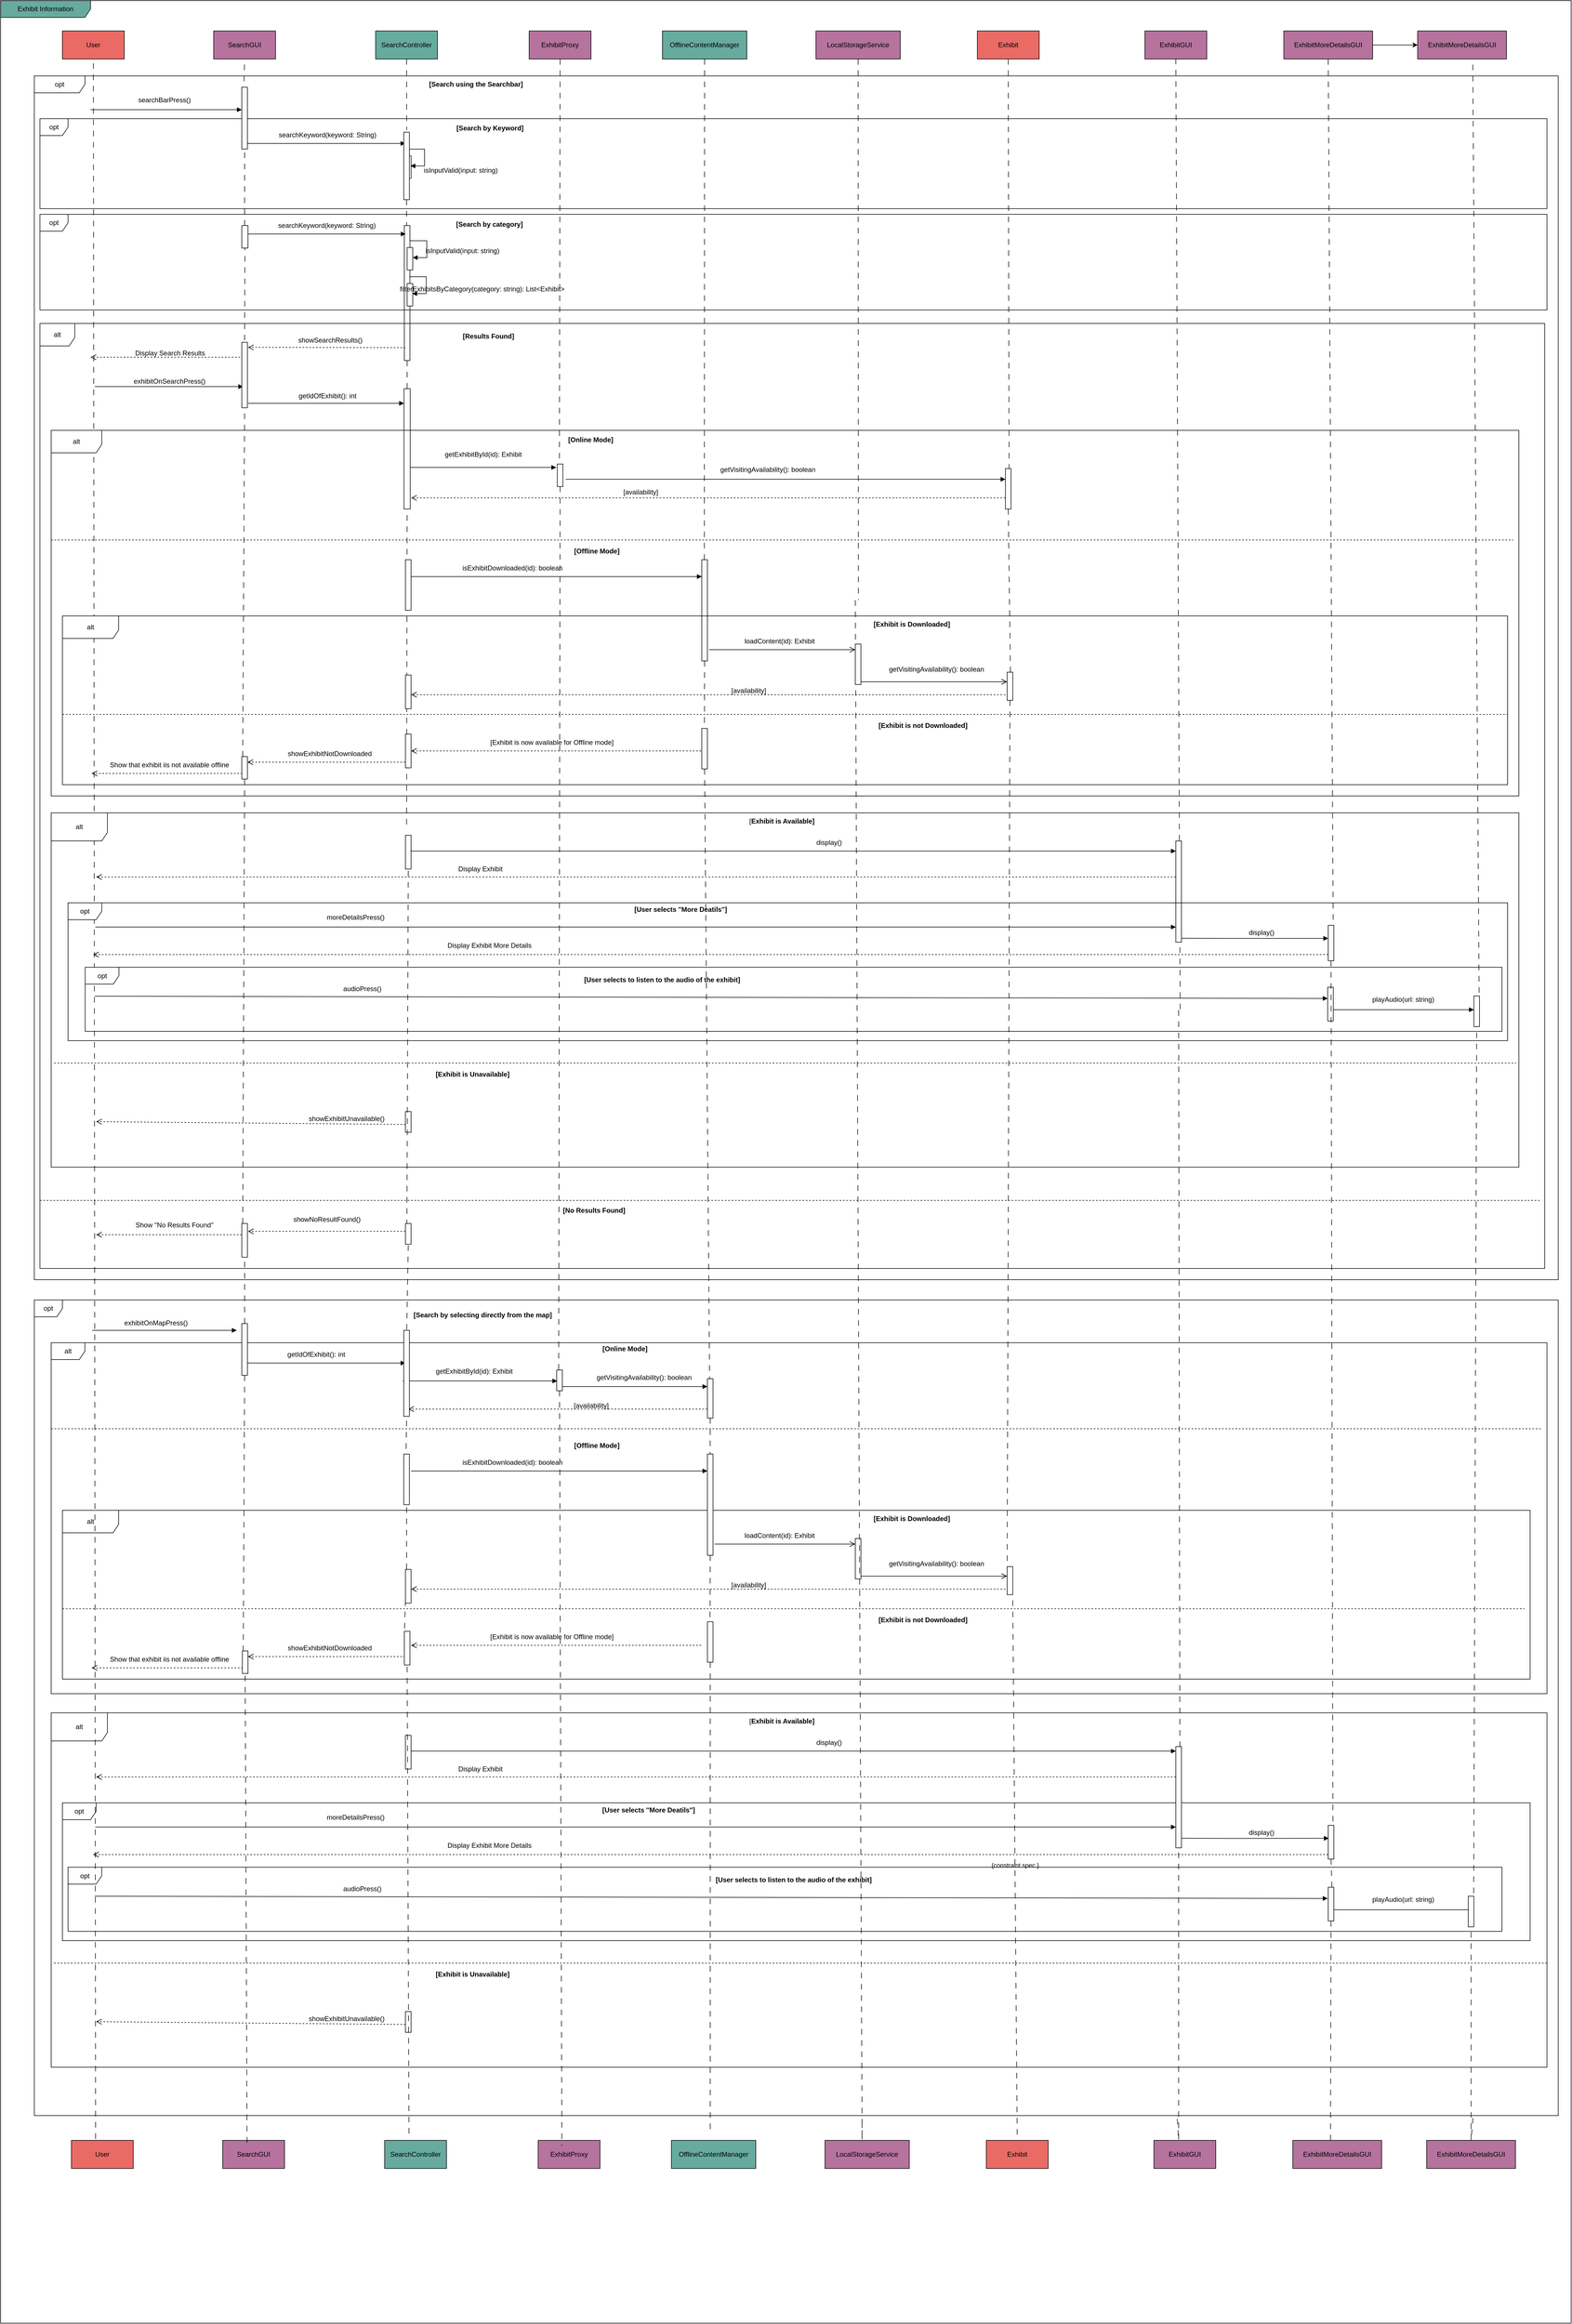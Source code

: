 <mxfile version="26.2.14">
  <diagram name="Page-1" id="0pgaqS1GW0-HJKGSNoqQ">
    <mxGraphModel dx="3197" dy="3584" grid="1" gridSize="10" guides="1" tooltips="1" connect="1" arrows="1" fold="1" page="1" pageScale="1" pageWidth="827" pageHeight="1169" math="0" shadow="0">
      <root>
        <mxCell id="0" />
        <mxCell id="1" parent="0" />
        <mxCell id="soggcdaaj_bXA0Yey75R-30" value="Exhibit Information" style="shape=umlFrame;whiteSpace=wrap;html=1;pointerEvents=0;recursiveResize=0;container=1;collapsible=0;width=160;fillColor=#67AB9F;" parent="1" vertex="1">
          <mxGeometry x="-350" y="-2214" width="2793" height="4129" as="geometry" />
        </mxCell>
        <mxCell id="soggcdaaj_bXA0Yey75R-8" value="ExhibitController" style="html=1;whiteSpace=wrap;fillColor=#67AB9F;" parent="soggcdaaj_bXA0Yey75R-30" vertex="1">
          <mxGeometry x="2563" y="54" width="110" height="50" as="geometry" />
        </mxCell>
        <mxCell id="soggcdaaj_bXA0Yey75R-6" value="ExhibitMoreDetailsGUI" style="html=1;whiteSpace=wrap;fillColor=#B5739D;" parent="soggcdaaj_bXA0Yey75R-30" vertex="1">
          <mxGeometry x="2282" y="54" width="158" height="50" as="geometry" />
        </mxCell>
        <mxCell id="soggcdaaj_bXA0Yey75R-3" value="ExhibitGUI" style="html=1;whiteSpace=wrap;fillColor=#B5739D;" parent="soggcdaaj_bXA0Yey75R-30" vertex="1">
          <mxGeometry x="2035" y="54" width="110" height="50" as="geometry" />
        </mxCell>
        <mxCell id="soggcdaaj_bXA0Yey75R-2" value="Exhibit" style="html=1;whiteSpace=wrap;fillColor=#EA6B66;" parent="soggcdaaj_bXA0Yey75R-30" vertex="1">
          <mxGeometry x="1737" y="54" width="110" height="50" as="geometry" />
        </mxCell>
        <mxCell id="soggcdaaj_bXA0Yey75R-80" value="ExhibitProxy" style="html=1;whiteSpace=wrap;fillColor=#B5739D;" parent="soggcdaaj_bXA0Yey75R-30" vertex="1">
          <mxGeometry x="940" y="54" width="110" height="50" as="geometry" />
        </mxCell>
        <mxCell id="soggcdaaj_bXA0Yey75R-490" value="opt" style="shape=umlFrame;whiteSpace=wrap;html=1;pointerEvents=0;recursiveResize=0;container=1;collapsible=0;width=50;" parent="soggcdaaj_bXA0Yey75R-30" vertex="1">
          <mxGeometry x="60" y="2310" width="2710" height="1450" as="geometry" />
        </mxCell>
        <mxCell id="soggcdaaj_bXA0Yey75R-493" value="" style="html=1;verticalAlign=bottom;labelBackgroundColor=none;endArrow=block;endFill=1;endSize=6;align=left;rounded=0;" parent="soggcdaaj_bXA0Yey75R-490" edge="1">
          <mxGeometry x="-1" relative="1" as="geometry">
            <mxPoint x="103" y="54" as="sourcePoint" />
            <mxPoint x="360" y="54" as="targetPoint" />
          </mxGeometry>
        </mxCell>
        <mxCell id="soggcdaaj_bXA0Yey75R-494" value="" style="html=1;verticalAlign=bottom;labelBackgroundColor=none;endArrow=block;endFill=1;endSize=6;align=left;rounded=0;" parent="soggcdaaj_bXA0Yey75R-490" edge="1">
          <mxGeometry x="-1" relative="1" as="geometry">
            <mxPoint x="379" y="112.18" as="sourcePoint" />
            <mxPoint x="660" y="112.18" as="targetPoint" />
          </mxGeometry>
        </mxCell>
        <mxCell id="soggcdaaj_bXA0Yey75R-495" value="&lt;span style=&quot;text-align: left; text-wrap-mode: wrap;&quot;&gt;exhibitOnMapPress()&lt;/span&gt;" style="text;html=1;align=center;verticalAlign=middle;resizable=0;points=[];autosize=1;strokeColor=none;fillColor=none;" parent="soggcdaaj_bXA0Yey75R-490" vertex="1">
          <mxGeometry x="150" y="28" width="131" height="26" as="geometry" />
        </mxCell>
        <mxCell id="soggcdaaj_bXA0Yey75R-518" value="&lt;span style=&quot;text-align: left; text-wrap-mode: wrap;&quot;&gt;getExhibitById(id): Exhibit&lt;/span&gt;" style="text;html=1;align=center;verticalAlign=middle;resizable=0;points=[];autosize=1;strokeColor=none;fillColor=none;" parent="soggcdaaj_bXA0Yey75R-490" vertex="1">
          <mxGeometry x="704" y="114" width="155" height="26" as="geometry" />
        </mxCell>
        <mxCell id="soggcdaaj_bXA0Yey75R-519" value="" style="html=1;verticalAlign=bottom;labelBackgroundColor=none;endArrow=block;endFill=1;endSize=6;align=left;rounded=0;" parent="soggcdaaj_bXA0Yey75R-490" target="soggcdaaj_bXA0Yey75R-521" edge="1">
          <mxGeometry x="-1" relative="1" as="geometry">
            <mxPoint x="934" y="154.0" as="sourcePoint" />
            <mxPoint x="1226" y="154.0" as="targetPoint" />
          </mxGeometry>
        </mxCell>
        <mxCell id="soggcdaaj_bXA0Yey75R-520" value="&lt;div style=&quot;text-align: left; text-wrap-mode: wrap;&quot;&gt;getVisitingAvailability(): boolean&lt;/div&gt;&lt;div&gt;&lt;br&gt;&lt;/div&gt;&lt;div style=&quot;text-align: left; text-wrap-mode: wrap;&quot;&gt;&lt;/div&gt;" style="text;html=1;align=center;verticalAlign=middle;resizable=0;points=[];autosize=1;strokeColor=none;fillColor=none;" parent="soggcdaaj_bXA0Yey75R-490" vertex="1">
          <mxGeometry x="990" y="124" width="187" height="41" as="geometry" />
        </mxCell>
        <mxCell id="soggcdaaj_bXA0Yey75R-540" value="&lt;span style=&quot;text-align: left; text-wrap-mode: wrap;&quot;&gt;getIdOfExhibit(): int&lt;/span&gt;" style="text;html=1;align=center;verticalAlign=middle;resizable=0;points=[];autosize=1;strokeColor=none;fillColor=none;" parent="soggcdaaj_bXA0Yey75R-490" vertex="1">
          <mxGeometry x="440" y="84" width="121" height="26" as="geometry" />
        </mxCell>
        <mxCell id="soggcdaaj_bXA0Yey75R-544" value="" style="html=1;verticalAlign=bottom;labelBackgroundColor=none;endArrow=block;endFill=1;endSize=6;align=left;rounded=0;" parent="soggcdaaj_bXA0Yey75R-490" edge="1">
          <mxGeometry x="-1" relative="1" as="geometry">
            <mxPoint x="655.5" y="144" as="sourcePoint" />
            <mxPoint x="930" y="144" as="targetPoint" />
          </mxGeometry>
        </mxCell>
        <mxCell id="soggcdaaj_bXA0Yey75R-545" value="[availability]" style="text;html=1;align=center;verticalAlign=middle;resizable=0;points=[];autosize=1;strokeColor=none;fillColor=none;" parent="soggcdaaj_bXA0Yey75R-490" vertex="1">
          <mxGeometry x="950" y="175" width="80" height="26" as="geometry" />
        </mxCell>
        <mxCell id="soggcdaaj_bXA0Yey75R-554" value="" style="endArrow=open;startArrow=none;endFill=0;startFill=0;endSize=8;html=1;verticalAlign=bottom;dashed=1;labelBackgroundColor=none;rounded=0;" parent="soggcdaaj_bXA0Yey75R-490" source="soggcdaaj_bXA0Yey75R-521" edge="1">
          <mxGeometry width="160" relative="1" as="geometry">
            <mxPoint x="1219" y="194" as="sourcePoint" />
            <mxPoint x="665" y="194" as="targetPoint" />
          </mxGeometry>
        </mxCell>
        <mxCell id="soggcdaaj_bXA0Yey75R-555" value="alt" style="shape=umlFrame;whiteSpace=wrap;html=1;pointerEvents=0;" parent="soggcdaaj_bXA0Yey75R-490" vertex="1">
          <mxGeometry x="30" y="76" width="2660" height="624" as="geometry" />
        </mxCell>
        <mxCell id="soggcdaaj_bXA0Yey75R-575" value="&lt;b&gt;[Search by selecting directly from the map]&lt;/b&gt;" style="text;html=1;align=center;verticalAlign=middle;resizable=0;points=[];autosize=1;strokeColor=none;fillColor=none;" parent="soggcdaaj_bXA0Yey75R-490" vertex="1">
          <mxGeometry x="665" y="14" width="264" height="26" as="geometry" />
        </mxCell>
        <mxCell id="soggcdaaj_bXA0Yey75R-1103" value="&lt;b&gt;[Offline Mode]&lt;/b&gt;" style="text;html=1;align=center;verticalAlign=middle;resizable=0;points=[];autosize=1;strokeColor=none;fillColor=none;" parent="soggcdaaj_bXA0Yey75R-490" vertex="1">
          <mxGeometry x="950" y="244" width="100" height="30" as="geometry" />
        </mxCell>
        <mxCell id="soggcdaaj_bXA0Yey75R-1105" value="" style="html=1;verticalAlign=bottom;labelBackgroundColor=none;endArrow=block;endFill=1;endSize=6;align=left;rounded=0;" parent="soggcdaaj_bXA0Yey75R-490" target="soggcdaaj_bXA0Yey75R-1107" edge="1">
          <mxGeometry x="-1" relative="1" as="geometry">
            <mxPoint x="670" y="304" as="sourcePoint" />
            <mxPoint x="929.18" y="304" as="targetPoint" />
          </mxGeometry>
        </mxCell>
        <mxCell id="soggcdaaj_bXA0Yey75R-1106" value="isExhibitDownloaded(id): boolean" style="text;html=1;align=center;verticalAlign=middle;resizable=0;points=[];autosize=1;strokeColor=none;fillColor=none;" parent="soggcdaaj_bXA0Yey75R-490" vertex="1">
          <mxGeometry x="750" y="274" width="200" height="30" as="geometry" />
        </mxCell>
        <mxCell id="soggcdaaj_bXA0Yey75R-1108" value="alt" style="shape=umlFrame;whiteSpace=wrap;html=1;pointerEvents=0;recursiveResize=0;container=1;collapsible=0;width=100;height=40;" parent="soggcdaaj_bXA0Yey75R-490" vertex="1">
          <mxGeometry x="50" y="374" width="2610" height="300" as="geometry" />
        </mxCell>
        <mxCell id="soggcdaaj_bXA0Yey75R-1109" value="" style="line;strokeWidth=1;dashed=1;labelPosition=center;verticalLabelPosition=bottom;align=left;verticalAlign=top;spacingLeft=20;spacingTop=15;html=1;whiteSpace=wrap;" parent="soggcdaaj_bXA0Yey75R-1108" vertex="1">
          <mxGeometry y="170" width="2600" height="10" as="geometry" />
        </mxCell>
        <mxCell id="soggcdaaj_bXA0Yey75R-1110" value="&lt;b&gt;[Exhibit is Downloaded]&lt;/b&gt;" style="text;html=1;align=center;verticalAlign=middle;resizable=0;points=[];autosize=1;strokeColor=none;fillColor=none;" parent="soggcdaaj_bXA0Yey75R-1108" vertex="1">
          <mxGeometry x="1430" width="160" height="30" as="geometry" />
        </mxCell>
        <mxCell id="soggcdaaj_bXA0Yey75R-1111" value="" style="html=1;points=[[0,0,0,0,5],[0,1,0,0,-5],[1,0,0,0,5],[1,1,0,0,-5]];perimeter=orthogonalPerimeter;outlineConnect=0;targetShapes=umlLifeline;portConstraint=eastwest;newEdgeStyle={&quot;curved&quot;:0,&quot;rounded&quot;:0};" parent="soggcdaaj_bXA0Yey75R-1108" vertex="1">
          <mxGeometry x="1410" y="50" width="10" height="72" as="geometry" />
        </mxCell>
        <mxCell id="soggcdaaj_bXA0Yey75R-1112" value="loadContent(id): Exhibit" style="text;html=1;align=center;verticalAlign=middle;resizable=0;points=[];autosize=1;strokeColor=none;fillColor=none;" parent="soggcdaaj_bXA0Yey75R-1108" vertex="1">
          <mxGeometry x="1200" y="30" width="150" height="30" as="geometry" />
        </mxCell>
        <mxCell id="soggcdaaj_bXA0Yey75R-1113" value="&lt;div style=&quot;text-align: left; text-wrap-mode: wrap;&quot;&gt;getVisitingAvailability(): boolean&lt;/div&gt;&lt;div&gt;&lt;br&gt;&lt;/div&gt;&lt;div style=&quot;text-align: left; text-wrap-mode: wrap;&quot;&gt;&lt;/div&gt;" style="text;html=1;align=center;verticalAlign=middle;resizable=0;points=[];autosize=1;strokeColor=none;fillColor=none;" parent="soggcdaaj_bXA0Yey75R-1108" vertex="1">
          <mxGeometry x="1460" y="81" width="187" height="41" as="geometry" />
        </mxCell>
        <mxCell id="soggcdaaj_bXA0Yey75R-1114" value="" style="endArrow=open;startArrow=none;endFill=0;startFill=0;endSize=8;html=1;verticalAlign=bottom;dashed=1;labelBackgroundColor=none;rounded=0;entryX=1.136;entryY=0.907;entryDx=0;entryDy=0;entryPerimeter=0;" parent="soggcdaaj_bXA0Yey75R-1108" edge="1">
          <mxGeometry width="160" relative="1" as="geometry">
            <mxPoint x="1677" y="140" as="sourcePoint" />
            <mxPoint x="620" y="140" as="targetPoint" />
          </mxGeometry>
        </mxCell>
        <mxCell id="soggcdaaj_bXA0Yey75R-1116" value="[availability]" style="text;html=1;align=center;verticalAlign=middle;resizable=0;points=[];autosize=1;strokeColor=none;fillColor=none;" parent="soggcdaaj_bXA0Yey75R-1108" vertex="1">
          <mxGeometry x="1180" y="120" width="80" height="26" as="geometry" />
        </mxCell>
        <mxCell id="soggcdaaj_bXA0Yey75R-1117" value="&lt;b&gt;[Exhibit is not Downloaded]&lt;/b&gt;" style="text;html=1;align=center;verticalAlign=middle;resizable=0;points=[];autosize=1;strokeColor=none;fillColor=none;" parent="soggcdaaj_bXA0Yey75R-1108" vertex="1">
          <mxGeometry x="1440" y="180" width="180" height="30" as="geometry" />
        </mxCell>
        <mxCell id="soggcdaaj_bXA0Yey75R-1119" value="[Exhibit is now available for Offline mode]" style="text;html=1;align=center;verticalAlign=middle;resizable=0;points=[];autosize=1;strokeColor=none;fillColor=none;" parent="soggcdaaj_bXA0Yey75R-1108" vertex="1">
          <mxGeometry x="750" y="210" width="240" height="30" as="geometry" />
        </mxCell>
        <mxCell id="soggcdaaj_bXA0Yey75R-1120" value="" style="endArrow=open;startArrow=none;endFill=0;startFill=0;endSize=8;html=1;verticalAlign=bottom;dashed=1;labelBackgroundColor=none;rounded=0;entryX=1.1;entryY=0.678;entryDx=0;entryDy=0;entryPerimeter=0;" parent="soggcdaaj_bXA0Yey75R-1108" edge="1">
          <mxGeometry width="160" relative="1" as="geometry">
            <mxPoint x="1136" y="240.0" as="sourcePoint" />
            <mxPoint x="620" y="240.0" as="targetPoint" />
          </mxGeometry>
        </mxCell>
        <mxCell id="soggcdaaj_bXA0Yey75R-1121" value="" style="endArrow=open;startArrow=none;endFill=0;startFill=0;endSize=8;html=1;verticalAlign=bottom;dashed=1;labelBackgroundColor=none;rounded=0;" parent="soggcdaaj_bXA0Yey75R-1108" target="soggcdaaj_bXA0Yey75R-1130" edge="1">
          <mxGeometry width="160" relative="1" as="geometry">
            <mxPoint x="610.0" y="260" as="sourcePoint" />
            <mxPoint x="340" y="260.0" as="targetPoint" />
          </mxGeometry>
        </mxCell>
        <mxCell id="soggcdaaj_bXA0Yey75R-1122" value="showExhibitNotDownloaded" style="text;html=1;align=center;verticalAlign=middle;resizable=0;points=[];autosize=1;strokeColor=none;fillColor=none;" parent="soggcdaaj_bXA0Yey75R-1108" vertex="1">
          <mxGeometry x="390" y="230" width="170" height="30" as="geometry" />
        </mxCell>
        <mxCell id="soggcdaaj_bXA0Yey75R-1123" value="" style="endArrow=open;startArrow=none;endFill=0;startFill=0;endSize=8;html=1;verticalAlign=bottom;dashed=1;labelBackgroundColor=none;rounded=0;exitX=0.1;exitY=0.75;exitDx=0;exitDy=0;exitPerimeter=0;" parent="soggcdaaj_bXA0Yey75R-1108" source="soggcdaaj_bXA0Yey75R-1130" edge="1">
          <mxGeometry width="160" relative="1" as="geometry">
            <mxPoint x="331" y="280" as="sourcePoint" />
            <mxPoint x="52" y="280" as="targetPoint" />
          </mxGeometry>
        </mxCell>
        <mxCell id="soggcdaaj_bXA0Yey75R-1124" value="Show that exhibit iis not available offline" style="text;html=1;align=center;verticalAlign=middle;resizable=0;points=[];autosize=1;strokeColor=none;fillColor=none;" parent="soggcdaaj_bXA0Yey75R-1108" vertex="1">
          <mxGeometry x="70" y="250" width="240" height="30" as="geometry" />
        </mxCell>
        <mxCell id="soggcdaaj_bXA0Yey75R-1115" value="" style="html=1;points=[[0,0,0,0,5],[0,1,0,0,-5],[1,0,0,0,5],[1,1,0,0,-5]];perimeter=orthogonalPerimeter;outlineConnect=0;targetShapes=umlLifeline;portConstraint=eastwest;newEdgeStyle={&quot;curved&quot;:0,&quot;rounded&quot;:0};" parent="soggcdaaj_bXA0Yey75R-1108" vertex="1">
          <mxGeometry x="610" y="105" width="10" height="60" as="geometry" />
        </mxCell>
        <mxCell id="soggcdaaj_bXA0Yey75R-1118" value="" style="html=1;points=[[0,0,0,0,5],[0,1,0,0,-5],[1,0,0,0,5],[1,1,0,0,-5]];perimeter=orthogonalPerimeter;outlineConnect=0;targetShapes=umlLifeline;portConstraint=eastwest;newEdgeStyle={&quot;curved&quot;:0,&quot;rounded&quot;:0};" parent="soggcdaaj_bXA0Yey75R-1108" vertex="1">
          <mxGeometry x="608" y="215" width="10" height="60" as="geometry" />
        </mxCell>
        <mxCell id="soggcdaaj_bXA0Yey75R-1145" value="" style="endArrow=none;startArrow=none;endFill=0;startFill=0;endSize=8;html=1;verticalAlign=bottom;dashed=1;labelBackgroundColor=none;dashPattern=10 10;rounded=0;exitX=0;exitY=1;exitDx=0;exitDy=-5;exitPerimeter=0;entryX=0;entryY=0;entryDx=0;entryDy=5;entryPerimeter=0;" parent="soggcdaaj_bXA0Yey75R-1108" source="soggcdaaj_bXA0Yey75R-1115" target="soggcdaaj_bXA0Yey75R-1118" edge="1">
          <mxGeometry width="160" relative="1" as="geometry">
            <mxPoint x="1010" y="300" as="sourcePoint" />
            <mxPoint x="1170" y="300" as="targetPoint" />
          </mxGeometry>
        </mxCell>
        <mxCell id="soggcdaaj_bXA0Yey75R-1126" value="" style="html=1;points=[[0,0,0,0,5],[0,1,0,0,-5],[1,0,0,0,5],[1,1,0,0,-5]];perimeter=orthogonalPerimeter;outlineConnect=0;targetShapes=umlLifeline;portConstraint=eastwest;newEdgeStyle={&quot;curved&quot;:0,&quot;rounded&quot;:0};" parent="soggcdaaj_bXA0Yey75R-490" vertex="1">
          <mxGeometry x="1730" y="474" width="10" height="50" as="geometry" />
        </mxCell>
        <mxCell id="soggcdaaj_bXA0Yey75R-1127" value="" style="endArrow=open;startArrow=none;endFill=0;startFill=0;endSize=8;html=1;verticalAlign=bottom;labelBackgroundColor=none;strokeWidth=1;rounded=0;exitX=1;exitY=1;exitDx=0;exitDy=-5;exitPerimeter=0;" parent="soggcdaaj_bXA0Yey75R-490" source="soggcdaaj_bXA0Yey75R-1111" target="soggcdaaj_bXA0Yey75R-1126" edge="1">
          <mxGeometry width="160" relative="1" as="geometry">
            <mxPoint x="1380" y="154" as="sourcePoint" />
            <mxPoint x="1540" y="154" as="targetPoint" />
          </mxGeometry>
        </mxCell>
        <mxCell id="soggcdaaj_bXA0Yey75R-1131" value="" style="line;strokeWidth=1;dashed=1;labelPosition=center;verticalLabelPosition=bottom;align=left;verticalAlign=top;spacingLeft=20;spacingTop=15;html=1;whiteSpace=wrap;" parent="soggcdaaj_bXA0Yey75R-490" vertex="1">
          <mxGeometry x="30" y="224" width="2650" height="10" as="geometry" />
        </mxCell>
        <mxCell id="soggcdaaj_bXA0Yey75R-1182" value="alt" style="shape=umlFrame;whiteSpace=wrap;html=1;pointerEvents=0;recursiveResize=0;container=1;collapsible=0;width=100;height=50;" parent="soggcdaaj_bXA0Yey75R-490" vertex="1">
          <mxGeometry x="30" y="734" width="2660" height="630" as="geometry" />
        </mxCell>
        <mxCell id="soggcdaaj_bXA0Yey75R-1183" value="" style="line;strokeWidth=1;dashed=1;labelPosition=center;verticalLabelPosition=bottom;align=left;verticalAlign=top;spacingLeft=20;spacingTop=15;html=1;whiteSpace=wrap;" parent="soggcdaaj_bXA0Yey75R-1182" vertex="1">
          <mxGeometry x="5" y="440" width="2655" height="10" as="geometry" />
        </mxCell>
        <mxCell id="soggcdaaj_bXA0Yey75R-1184" value="[&lt;b&gt;Exhibit is Available]&lt;/b&gt;" style="text;html=1;align=center;verticalAlign=middle;resizable=0;points=[];autosize=1;strokeColor=none;fillColor=none;" parent="soggcdaaj_bXA0Yey75R-1182" vertex="1">
          <mxGeometry x="1229" width="140" height="30" as="geometry" />
        </mxCell>
        <mxCell id="soggcdaaj_bXA0Yey75R-1186" value="" style="html=1;verticalAlign=bottom;labelBackgroundColor=none;endArrow=block;endFill=1;endSize=6;align=left;rounded=0;" parent="soggcdaaj_bXA0Yey75R-1182" target="soggcdaaj_bXA0Yey75R-1185" edge="1">
          <mxGeometry x="-1" relative="1" as="geometry">
            <mxPoint x="639" y="68" as="sourcePoint" />
            <mxPoint x="1588" y="68" as="targetPoint" />
          </mxGeometry>
        </mxCell>
        <mxCell id="soggcdaaj_bXA0Yey75R-1187" value="display()" style="text;html=1;align=center;verticalAlign=middle;resizable=0;points=[];autosize=1;strokeColor=none;fillColor=none;" parent="soggcdaaj_bXA0Yey75R-1182" vertex="1">
          <mxGeometry x="1351" y="40" width="63" height="26" as="geometry" />
        </mxCell>
        <mxCell id="soggcdaaj_bXA0Yey75R-1188" value="" style="endArrow=open;startArrow=none;endFill=0;startFill=0;endSize=8;html=1;verticalAlign=bottom;dashed=1;labelBackgroundColor=none;rounded=0;" parent="soggcdaaj_bXA0Yey75R-1182" source="soggcdaaj_bXA0Yey75R-1185" edge="1">
          <mxGeometry width="160" relative="1" as="geometry">
            <mxPoint x="357" y="99" as="sourcePoint" />
            <mxPoint x="80" y="114" as="targetPoint" />
            <Array as="points">
              <mxPoint x="1497" y="114" />
            </Array>
          </mxGeometry>
        </mxCell>
        <mxCell id="soggcdaaj_bXA0Yey75R-1189" value="Display Exhibit" style="text;html=1;align=center;verticalAlign=middle;resizable=0;points=[];autosize=1;strokeColor=none;fillColor=none;" parent="soggcdaaj_bXA0Yey75R-1182" vertex="1">
          <mxGeometry x="714" y="87" width="97" height="26" as="geometry" />
        </mxCell>
        <mxCell id="soggcdaaj_bXA0Yey75R-1190" value="moreDetailsPress()" style="text;html=1;align=center;verticalAlign=middle;resizable=0;points=[];autosize=1;strokeColor=none;fillColor=none;" parent="soggcdaaj_bXA0Yey75R-1182" vertex="1">
          <mxGeometry x="480" y="173" width="121" height="26" as="geometry" />
        </mxCell>
        <mxCell id="soggcdaaj_bXA0Yey75R-1191" value="display()" style="text;html=1;align=center;verticalAlign=middle;resizable=0;points=[];autosize=1;strokeColor=none;fillColor=none;" parent="soggcdaaj_bXA0Yey75R-1182" vertex="1">
          <mxGeometry x="2120" y="200" width="63" height="26" as="geometry" />
        </mxCell>
        <mxCell id="soggcdaaj_bXA0Yey75R-1192" value="" style="html=1;verticalAlign=bottom;labelBackgroundColor=none;endArrow=block;endFill=1;endSize=6;align=left;rounded=0;" parent="soggcdaaj_bXA0Yey75R-1182" target="soggcdaaj_bXA0Yey75R-1185" edge="1">
          <mxGeometry x="-1" relative="1" as="geometry">
            <mxPoint x="78.5" y="203" as="sourcePoint" />
            <mxPoint x="1588.5" y="203" as="targetPoint" />
          </mxGeometry>
        </mxCell>
        <mxCell id="soggcdaaj_bXA0Yey75R-1193" value="" style="endArrow=open;startArrow=none;endFill=0;startFill=0;endSize=8;html=1;verticalAlign=bottom;dashed=1;labelBackgroundColor=none;rounded=0;" parent="soggcdaaj_bXA0Yey75R-1182" source="soggcdaaj_bXA0Yey75R-1213" edge="1">
          <mxGeometry width="160" relative="1" as="geometry">
            <mxPoint x="1862.5" y="252" as="sourcePoint" />
            <mxPoint x="74.5" y="252" as="targetPoint" />
          </mxGeometry>
        </mxCell>
        <mxCell id="soggcdaaj_bXA0Yey75R-1194" value="Display Exhibit More Details" style="text;html=1;align=center;verticalAlign=middle;resizable=0;points=[];autosize=1;strokeColor=none;fillColor=none;" parent="soggcdaaj_bXA0Yey75R-1182" vertex="1">
          <mxGeometry x="695.5" y="223" width="167" height="26" as="geometry" />
        </mxCell>
        <mxCell id="soggcdaaj_bXA0Yey75R-1195" value="opt" style="shape=umlFrame;whiteSpace=wrap;html=1;pointerEvents=0;" parent="soggcdaaj_bXA0Yey75R-1182" vertex="1">
          <mxGeometry x="20" y="160" width="2610" height="245" as="geometry" />
        </mxCell>
        <mxCell id="soggcdaaj_bXA0Yey75R-1196" value="opt" style="shape=umlFrame;whiteSpace=wrap;html=1;pointerEvents=0;" parent="soggcdaaj_bXA0Yey75R-1182" vertex="1">
          <mxGeometry x="30" y="274.5" width="2550" height="114" as="geometry" />
        </mxCell>
        <mxCell id="soggcdaaj_bXA0Yey75R-1197" value="&lt;span style=&quot;text-align: left; text-wrap-mode: wrap;&quot;&gt;playAudio(url: string)&lt;/span&gt;" style="text;html=1;align=center;verticalAlign=middle;resizable=0;points=[];autosize=1;strokeColor=none;fillColor=none;" parent="soggcdaaj_bXA0Yey75R-1182" vertex="1">
          <mxGeometry x="2340" y="318.5" width="128" height="26" as="geometry" />
        </mxCell>
        <mxCell id="soggcdaaj_bXA0Yey75R-1198" value="&lt;b&gt;[User selects to listen to the audio of the exhibit]&lt;/b&gt;" style="text;html=1;align=center;verticalAlign=middle;resizable=0;points=[];autosize=1;strokeColor=none;fillColor=none;" parent="soggcdaaj_bXA0Yey75R-1182" vertex="1">
          <mxGeometry x="1172.75" y="284" width="295" height="26" as="geometry" />
        </mxCell>
        <mxCell id="soggcdaaj_bXA0Yey75R-1199" value="" style="html=1;verticalAlign=bottom;labelBackgroundColor=none;endArrow=block;endFill=1;endSize=6;align=left;rounded=0;" parent="soggcdaaj_bXA0Yey75R-1182" edge="1">
          <mxGeometry x="-1" relative="1" as="geometry">
            <mxPoint x="2010" y="223" as="sourcePoint" />
            <mxPoint x="2272" y="223" as="targetPoint" />
            <Array as="points">
              <mxPoint x="2095" y="223.23" />
            </Array>
          </mxGeometry>
        </mxCell>
        <mxCell id="soggcdaaj_bXA0Yey75R-1200" value="audioPress()" style="text;html=1;align=center;verticalAlign=middle;resizable=0;points=[];autosize=1;strokeColor=none;fillColor=none;" parent="soggcdaaj_bXA0Yey75R-1182" vertex="1">
          <mxGeometry x="510" y="300" width="86" height="26" as="geometry" />
        </mxCell>
        <mxCell id="soggcdaaj_bXA0Yey75R-1201" value="&lt;b&gt;[User selects &#39;&#39;More Deatils&#39;&#39;]&lt;/b&gt;" style="text;html=1;align=center;verticalAlign=middle;resizable=0;points=[];autosize=1;strokeColor=none;fillColor=none;" parent="soggcdaaj_bXA0Yey75R-1182" vertex="1">
          <mxGeometry x="970" y="160" width="183" height="26" as="geometry" />
        </mxCell>
        <mxCell id="soggcdaaj_bXA0Yey75R-1202" value="" style="html=1;verticalAlign=bottom;labelBackgroundColor=none;endArrow=block;endFill=1;endSize=6;align=left;rounded=0;" parent="soggcdaaj_bXA0Yey75R-1182" edge="1">
          <mxGeometry x="-1" relative="1" as="geometry">
            <mxPoint x="77.5" y="326" as="sourcePoint" />
            <mxPoint x="2270" y="330" as="targetPoint" />
          </mxGeometry>
        </mxCell>
        <mxCell id="soggcdaaj_bXA0Yey75R-1203" value="" style="html=1;verticalAlign=bottom;labelBackgroundColor=none;endArrow=block;endFill=1;endSize=6;align=left;rounded=0;" parent="soggcdaaj_bXA0Yey75R-1182" edge="1">
          <mxGeometry x="-1" relative="1" as="geometry">
            <mxPoint x="2280" y="350" as="sourcePoint" />
            <mxPoint x="2530" y="350" as="targetPoint" />
          </mxGeometry>
        </mxCell>
        <mxCell id="soggcdaaj_bXA0Yey75R-1205" value="&lt;b&gt;[Exhibit is Unavailable]&lt;/b&gt;" style="text;html=1;align=center;verticalAlign=middle;resizable=0;points=[];autosize=1;strokeColor=none;fillColor=none;" parent="soggcdaaj_bXA0Yey75R-1182" vertex="1">
          <mxGeometry x="674" y="450" width="150" height="30" as="geometry" />
        </mxCell>
        <mxCell id="soggcdaaj_bXA0Yey75R-1206" value="" style="html=1;points=[[0,0,0,0,5],[0,1,0,0,-5],[1,0,0,0,5],[1,1,0,0,-5]];perimeter=orthogonalPerimeter;outlineConnect=0;targetShapes=umlLifeline;portConstraint=eastwest;newEdgeStyle={&quot;curved&quot;:0,&quot;rounded&quot;:0};" parent="soggcdaaj_bXA0Yey75R-1182" vertex="1">
          <mxGeometry x="630" y="531" width="10" height="37" as="geometry" />
        </mxCell>
        <mxCell id="soggcdaaj_bXA0Yey75R-1207" value="" style="endArrow=open;startArrow=none;endFill=0;startFill=0;endSize=8;html=1;verticalAlign=bottom;dashed=1;labelBackgroundColor=none;rounded=0;exitX=0;exitY=0.622;exitDx=0;exitDy=0;exitPerimeter=0;" parent="soggcdaaj_bXA0Yey75R-1182" source="soggcdaaj_bXA0Yey75R-1206" edge="1">
          <mxGeometry width="160" relative="1" as="geometry">
            <mxPoint x="1235" y="553" as="sourcePoint" />
            <mxPoint x="80" y="549" as="targetPoint" />
          </mxGeometry>
        </mxCell>
        <mxCell id="soggcdaaj_bXA0Yey75R-1208" value="&lt;span style=&quot;text-align: left; text-wrap-mode: wrap;&quot;&gt;showExhibitUnavailable()&lt;/span&gt;" style="text;html=1;align=center;verticalAlign=middle;resizable=0;points=[];autosize=1;strokeColor=none;fillColor=none;" parent="soggcdaaj_bXA0Yey75R-1182" vertex="1">
          <mxGeometry x="448" y="531" width="153" height="26" as="geometry" />
        </mxCell>
        <mxCell id="soggcdaaj_bXA0Yey75R-1212" value="" style="html=1;points=[[0,0,0,0,5],[0,1,0,0,-5],[1,0,0,0,5],[1,1,0,0,-5]];perimeter=orthogonalPerimeter;outlineConnect=0;targetShapes=umlLifeline;portConstraint=eastwest;newEdgeStyle={&quot;curved&quot;:0,&quot;rounded&quot;:0};" parent="soggcdaaj_bXA0Yey75R-1182" vertex="1">
          <mxGeometry x="630" y="40" width="10" height="60" as="geometry" />
        </mxCell>
        <mxCell id="soggcdaaj_bXA0Yey75R-954" value="" style="endArrow=none;startArrow=none;endFill=0;startFill=0;endSize=8;html=1;verticalAlign=bottom;dashed=1;labelBackgroundColor=none;dashPattern=10 10;rounded=0;exitX=0.5;exitY=1;exitDx=0;exitDy=0;entryX=0.545;entryY=1.007;entryDx=0;entryDy=0;entryPerimeter=0;" parent="soggcdaaj_bXA0Yey75R-490" edge="1">
          <mxGeometry width="160" relative="1" as="geometry">
            <mxPoint x="1460" y="-1244" as="sourcePoint" />
            <mxPoint x="1471.95" y="1460.15" as="targetPoint" />
            <Array as="points">
              <mxPoint x="1472" y="1460" />
              <mxPoint x="1472" y="1494" />
            </Array>
          </mxGeometry>
        </mxCell>
        <mxCell id="soggcdaaj_bXA0Yey75R-56" value="opt" style="shape=umlFrame;whiteSpace=wrap;html=1;pointerEvents=0;recursiveResize=0;container=1;collapsible=0;width=50;" parent="soggcdaaj_bXA0Yey75R-30" vertex="1">
          <mxGeometry x="70" y="210" width="2680" height="160" as="geometry" />
        </mxCell>
        <mxCell id="soggcdaaj_bXA0Yey75R-717" value="&lt;span style=&quot;text-align: left; text-wrap-mode: wrap;&quot;&gt;searchKeyword(keyword: String)&lt;/span&gt;" style="text;html=1;align=center;verticalAlign=middle;resizable=0;points=[];autosize=1;strokeColor=none;fillColor=none;" parent="soggcdaaj_bXA0Yey75R-56" vertex="1">
          <mxGeometry x="411" y="14" width="200" height="30" as="geometry" />
        </mxCell>
        <mxCell id="soggcdaaj_bXA0Yey75R-716" value="" style="html=1;verticalAlign=bottom;labelBackgroundColor=none;endArrow=block;endFill=1;endSize=6;align=left;rounded=0;" parent="soggcdaaj_bXA0Yey75R-56" edge="1">
          <mxGeometry x="-1" relative="1" as="geometry">
            <mxPoint x="363" y="44" as="sourcePoint" />
            <mxPoint x="650.0" y="44" as="targetPoint" />
          </mxGeometry>
        </mxCell>
        <mxCell id="soggcdaaj_bXA0Yey75R-715" value="&lt;b&gt;[Search by Keyword]&lt;/b&gt;" style="text;html=1;align=center;verticalAlign=middle;resizable=0;points=[];autosize=1;strokeColor=none;fillColor=none;" parent="soggcdaaj_bXA0Yey75R-56" vertex="1">
          <mxGeometry x="730" y="2" width="140" height="30" as="geometry" />
        </mxCell>
        <mxCell id="soggcdaaj_bXA0Yey75R-851" value="&lt;span style=&quot;text-align: left; text-wrap-mode: wrap;&quot;&gt;isInputValid(input: string)&lt;/span&gt;" style="text;html=1;align=center;verticalAlign=middle;resizable=0;points=[];autosize=1;strokeColor=none;fillColor=none;" parent="soggcdaaj_bXA0Yey75R-56" vertex="1">
          <mxGeometry x="673" y="79" width="149" height="26" as="geometry" />
        </mxCell>
        <mxCell id="soggcdaaj_bXA0Yey75R-874" value="" style="html=1;points=[[0,0,0,0,5],[0,1,0,0,-5],[1,0,0,0,5],[1,1,0,0,-5]];perimeter=orthogonalPerimeter;outlineConnect=0;targetShapes=umlLifeline;portConstraint=eastwest;newEdgeStyle={&quot;curved&quot;:0,&quot;rounded&quot;:0};" parent="soggcdaaj_bXA0Yey75R-56" vertex="1">
          <mxGeometry x="650" y="66" width="10" height="40" as="geometry" />
        </mxCell>
        <mxCell id="soggcdaaj_bXA0Yey75R-875" value="" style="html=1;align=left;spacingLeft=2;endArrow=block;rounded=0;edgeStyle=orthogonalEdgeStyle;curved=0;rounded=0;" parent="soggcdaaj_bXA0Yey75R-56" edge="1">
          <mxGeometry relative="1" as="geometry">
            <mxPoint x="654" y="54" as="sourcePoint" />
            <Array as="points">
              <mxPoint x="684" y="54" />
              <mxPoint x="684" y="84" />
            </Array>
            <mxPoint x="659" y="84" as="targetPoint" />
          </mxGeometry>
        </mxCell>
        <mxCell id="soggcdaaj_bXA0Yey75R-628" value="OfflineContentManager" style="html=1;whiteSpace=wrap;fillColor=#67AB9F;" parent="soggcdaaj_bXA0Yey75R-30" vertex="1">
          <mxGeometry x="1177" y="54" width="150" height="50" as="geometry" />
        </mxCell>
        <mxCell id="soggcdaaj_bXA0Yey75R-634" value="LocalStorageService" style="html=1;whiteSpace=wrap;fillColor=#B5739D;" parent="soggcdaaj_bXA0Yey75R-30" vertex="1">
          <mxGeometry x="1450" y="54" width="150" height="50" as="geometry" />
        </mxCell>
        <mxCell id="soggcdaaj_bXA0Yey75R-712" value="" style="html=1;verticalAlign=bottom;labelBackgroundColor=none;endArrow=block;endFill=1;endSize=6;align=left;rounded=0;" parent="soggcdaaj_bXA0Yey75R-30" edge="1">
          <mxGeometry x="-1" relative="1" as="geometry">
            <mxPoint x="160" y="194" as="sourcePoint" />
            <mxPoint x="429" y="194" as="targetPoint" />
          </mxGeometry>
        </mxCell>
        <mxCell id="soggcdaaj_bXA0Yey75R-713" value="searchBarPress()" style="text;html=1;align=center;verticalAlign=middle;resizable=0;points=[];autosize=1;strokeColor=none;fillColor=none;" parent="soggcdaaj_bXA0Yey75R-30" vertex="1">
          <mxGeometry x="235.5" y="164" width="111" height="26" as="geometry" />
        </mxCell>
        <mxCell id="soggcdaaj_bXA0Yey75R-858" value="" style="html=1;points=[[0,0,0,0,5],[0,1,0,0,-5],[1,0,0,0,5],[1,1,0,0,-5]];perimeter=orthogonalPerimeter;outlineConnect=0;targetShapes=umlLifeline;portConstraint=eastwest;newEdgeStyle={&quot;curved&quot;:0,&quot;rounded&quot;:0};" parent="soggcdaaj_bXA0Yey75R-30" vertex="1">
          <mxGeometry x="718" y="400" width="10" height="240" as="geometry" />
        </mxCell>
        <mxCell id="soggcdaaj_bXA0Yey75R-859" value="" style="html=1;points=[[0,0,0,0,5],[0,1,0,0,-5],[1,0,0,0,5],[1,1,0,0,-5]];perimeter=orthogonalPerimeter;outlineConnect=0;targetShapes=umlLifeline;portConstraint=eastwest;newEdgeStyle={&quot;curved&quot;:0,&quot;rounded&quot;:0};" parent="soggcdaaj_bXA0Yey75R-30" vertex="1">
          <mxGeometry x="723" y="439" width="10" height="40" as="geometry" />
        </mxCell>
        <mxCell id="soggcdaaj_bXA0Yey75R-860" value="" style="html=1;align=left;spacingLeft=2;endArrow=block;rounded=0;edgeStyle=orthogonalEdgeStyle;curved=0;rounded=0;" parent="soggcdaaj_bXA0Yey75R-30" edge="1">
          <mxGeometry relative="1" as="geometry">
            <mxPoint x="728" y="427" as="sourcePoint" />
            <Array as="points">
              <mxPoint x="758" y="427" />
              <mxPoint x="758" y="457" />
            </Array>
            <mxPoint x="733" y="457" as="targetPoint" />
          </mxGeometry>
        </mxCell>
        <mxCell id="soggcdaaj_bXA0Yey75R-861" value="&lt;span style=&quot;text-align: left; text-wrap-mode: wrap;&quot;&gt;isInputValid(input: string)&lt;/span&gt;" style="text;html=1;align=center;verticalAlign=middle;resizable=0;points=[];autosize=1;strokeColor=none;fillColor=none;" parent="soggcdaaj_bXA0Yey75R-30" vertex="1">
          <mxGeometry x="746" y="432" width="149" height="26" as="geometry" />
        </mxCell>
        <mxCell id="soggcdaaj_bXA0Yey75R-862" value="" style="html=1;points=[[0,0,0,0,5],[0,1,0,0,-5],[1,0,0,0,5],[1,1,0,0,-5]];perimeter=orthogonalPerimeter;outlineConnect=0;targetShapes=umlLifeline;portConstraint=eastwest;newEdgeStyle={&quot;curved&quot;:0,&quot;rounded&quot;:0};" parent="soggcdaaj_bXA0Yey75R-30" vertex="1">
          <mxGeometry x="723" y="503" width="10" height="40" as="geometry" />
        </mxCell>
        <mxCell id="soggcdaaj_bXA0Yey75R-863" value="" style="html=1;align=left;spacingLeft=2;endArrow=block;rounded=0;edgeStyle=orthogonalEdgeStyle;curved=0;rounded=0;" parent="soggcdaaj_bXA0Yey75R-30" edge="1">
          <mxGeometry relative="1" as="geometry">
            <mxPoint x="727" y="491" as="sourcePoint" />
            <Array as="points">
              <mxPoint x="757" y="491" />
              <mxPoint x="757" y="521" />
            </Array>
            <mxPoint x="732" y="521" as="targetPoint" />
          </mxGeometry>
        </mxCell>
        <mxCell id="soggcdaaj_bXA0Yey75R-864" value="&lt;span style=&quot;text-align: left; text-wrap-mode: wrap;&quot;&gt;filterExhibitsByCategory(category: string): List&amp;lt;Exhibit&amp;gt;&lt;/span&gt;" style="text;html=1;align=center;verticalAlign=middle;resizable=0;points=[];autosize=1;strokeColor=none;fillColor=none;" parent="soggcdaaj_bXA0Yey75R-30" vertex="1">
          <mxGeometry x="700" y="500" width="311" height="26" as="geometry" />
        </mxCell>
        <mxCell id="soggcdaaj_bXA0Yey75R-866" value="opt" style="shape=umlFrame;whiteSpace=wrap;html=1;pointerEvents=0;recursiveResize=0;container=1;collapsible=0;width=50;" parent="soggcdaaj_bXA0Yey75R-30" vertex="1">
          <mxGeometry x="70" y="380" width="2680" height="170" as="geometry" />
        </mxCell>
        <mxCell id="soggcdaaj_bXA0Yey75R-867" value="&lt;span style=&quot;text-align: left; text-wrap-mode: wrap;&quot;&gt;searchKeyword(keyword: String)&lt;/span&gt;" style="text;html=1;align=center;verticalAlign=middle;resizable=0;points=[];autosize=1;strokeColor=none;fillColor=none;" parent="soggcdaaj_bXA0Yey75R-866" vertex="1">
          <mxGeometry x="410" y="5" width="200" height="30" as="geometry" />
        </mxCell>
        <mxCell id="soggcdaaj_bXA0Yey75R-868" value="" style="html=1;verticalAlign=bottom;labelBackgroundColor=none;endArrow=block;endFill=1;endSize=6;align=left;rounded=0;" parent="soggcdaaj_bXA0Yey75R-866" edge="1">
          <mxGeometry x="-1" relative="1" as="geometry">
            <mxPoint x="359" y="35" as="sourcePoint" />
            <mxPoint x="650.5" y="35.0" as="targetPoint" />
          </mxGeometry>
        </mxCell>
        <mxCell id="soggcdaaj_bXA0Yey75R-882" value="" style="html=1;points=[[0,0,0,0,5],[0,1,0,0,-5],[1,0,0,0,5],[1,1,0,0,-5]];perimeter=orthogonalPerimeter;outlineConnect=0;targetShapes=umlLifeline;portConstraint=eastwest;newEdgeStyle={&quot;curved&quot;:0,&quot;rounded&quot;:0};" parent="soggcdaaj_bXA0Yey75R-866" vertex="1">
          <mxGeometry x="359" y="20" width="11" height="40" as="geometry" />
        </mxCell>
        <mxCell id="soggcdaaj_bXA0Yey75R-865" value="&lt;b&gt;[Search by category]&lt;/b&gt;" style="text;html=1;align=center;verticalAlign=middle;resizable=0;points=[];autosize=1;strokeColor=none;fillColor=none;" parent="soggcdaaj_bXA0Yey75R-866" vertex="1">
          <mxGeometry x="730" y="5" width="137" height="26" as="geometry" />
        </mxCell>
        <mxCell id="soggcdaaj_bXA0Yey75R-1" value="User" style="html=1;whiteSpace=wrap;fillColor=#EA6B66;" parent="soggcdaaj_bXA0Yey75R-30" vertex="1">
          <mxGeometry x="110" y="54" width="110" height="50" as="geometry" />
        </mxCell>
        <mxCell id="soggcdaaj_bXA0Yey75R-11" value="SearchGUI" style="html=1;whiteSpace=wrap;fillColor=#B5739D;" parent="soggcdaaj_bXA0Yey75R-30" vertex="1">
          <mxGeometry x="379" y="54" width="110" height="50" as="geometry" />
        </mxCell>
        <mxCell id="soggcdaaj_bXA0Yey75R-12" value="SearchController" style="html=1;whiteSpace=wrap;fillColor=#67AB9F;" parent="soggcdaaj_bXA0Yey75R-30" vertex="1">
          <mxGeometry x="667" y="54" width="110" height="50" as="geometry" />
        </mxCell>
        <mxCell id="soggcdaaj_bXA0Yey75R-635" value="" style="endArrow=none;startArrow=none;endFill=0;startFill=0;endSize=8;html=1;verticalAlign=bottom;dashed=1;labelBackgroundColor=none;dashPattern=10 10;rounded=0;exitX=0.391;exitY=-0.053;exitDx=0;exitDy=0;exitPerimeter=0;" parent="soggcdaaj_bXA0Yey75R-30" source="tqz0ovIGpH9UwDG_7w5w-9" target="soggcdaaj_bXA0Yey75R-1" edge="1">
          <mxGeometry width="160" relative="1" as="geometry">
            <mxPoint x="161" y="1724" as="sourcePoint" />
            <mxPoint x="170" y="124" as="targetPoint" />
          </mxGeometry>
        </mxCell>
        <mxCell id="tqz0ovIGpH9UwDG_7w5w-3" value="ExhibitMoreDetailsGUI" style="html=1;whiteSpace=wrap;fillColor=#B5739D;" vertex="1" parent="soggcdaaj_bXA0Yey75R-30">
          <mxGeometry x="2298" y="3804" width="158" height="50" as="geometry" />
        </mxCell>
        <mxCell id="tqz0ovIGpH9UwDG_7w5w-4" value="ExhibitGUI" style="html=1;whiteSpace=wrap;fillColor=#B5739D;" vertex="1" parent="soggcdaaj_bXA0Yey75R-30">
          <mxGeometry x="2051" y="3804" width="110" height="50" as="geometry" />
        </mxCell>
        <mxCell id="tqz0ovIGpH9UwDG_7w5w-5" value="Exhibit" style="html=1;whiteSpace=wrap;fillColor=#EA6B66;" vertex="1" parent="soggcdaaj_bXA0Yey75R-30">
          <mxGeometry x="1753" y="3804" width="110" height="50" as="geometry" />
        </mxCell>
        <mxCell id="tqz0ovIGpH9UwDG_7w5w-6" value="ExhibitProxy" style="html=1;whiteSpace=wrap;fillColor=#B5739D;" vertex="1" parent="soggcdaaj_bXA0Yey75R-30">
          <mxGeometry x="956" y="3804" width="110" height="50" as="geometry" />
        </mxCell>
        <mxCell id="tqz0ovIGpH9UwDG_7w5w-7" value="OfflineContentManager" style="html=1;whiteSpace=wrap;fillColor=#67AB9F;" vertex="1" parent="soggcdaaj_bXA0Yey75R-30">
          <mxGeometry x="1193" y="3804" width="150" height="50" as="geometry" />
        </mxCell>
        <mxCell id="tqz0ovIGpH9UwDG_7w5w-8" value="LocalStorageService" style="html=1;whiteSpace=wrap;fillColor=#B5739D;" vertex="1" parent="soggcdaaj_bXA0Yey75R-30">
          <mxGeometry x="1466" y="3804" width="150" height="50" as="geometry" />
        </mxCell>
        <mxCell id="tqz0ovIGpH9UwDG_7w5w-9" value="User" style="html=1;whiteSpace=wrap;fillColor=#EA6B66;" vertex="1" parent="soggcdaaj_bXA0Yey75R-30">
          <mxGeometry x="126" y="3804" width="110" height="50" as="geometry" />
        </mxCell>
        <mxCell id="tqz0ovIGpH9UwDG_7w5w-10" value="SearchGUI" style="html=1;whiteSpace=wrap;fillColor=#B5739D;" vertex="1" parent="soggcdaaj_bXA0Yey75R-30">
          <mxGeometry x="395" y="3804" width="110" height="50" as="geometry" />
        </mxCell>
        <mxCell id="tqz0ovIGpH9UwDG_7w5w-11" value="SearchController" style="html=1;whiteSpace=wrap;fillColor=#67AB9F;" vertex="1" parent="soggcdaaj_bXA0Yey75R-30">
          <mxGeometry x="683" y="3804" width="110" height="50" as="geometry" />
        </mxCell>
        <mxCell id="tqz0ovIGpH9UwDG_7w5w-12" value="ExhibitMoreDetailsGUI" style="html=1;whiteSpace=wrap;fillColor=#B5739D;" vertex="1" parent="soggcdaaj_bXA0Yey75R-30">
          <mxGeometry x="2536" y="3804" width="158" height="50" as="geometry" />
        </mxCell>
        <mxCell id="soggcdaaj_bXA0Yey75R-929" value="" style="endArrow=none;startArrow=none;endFill=0;startFill=0;endSize=8;html=1;verticalAlign=bottom;dashed=1;labelBackgroundColor=none;dashPattern=10 10;rounded=0;exitX=0.5;exitY=1.05;exitDx=0;exitDy=0;exitPerimeter=0;entryX=0.394;entryY=-0.053;entryDx=0;entryDy=0;entryPerimeter=0;" parent="soggcdaaj_bXA0Yey75R-30" source="soggcdaaj_bXA0Yey75R-1118" target="tqz0ovIGpH9UwDG_7w5w-11" edge="1">
          <mxGeometry width="160" relative="1" as="geometry">
            <mxPoint x="1220" y="674" as="sourcePoint" />
            <mxPoint x="1380" y="674" as="targetPoint" />
            <Array as="points" />
          </mxGeometry>
        </mxCell>
        <mxCell id="tqz0ovIGpH9UwDG_7w5w-15" value="{constraint spec.}" style="endArrow=none;startArrow=none;endFill=0;startFill=0;endSize=8;html=1;verticalAlign=bottom;dashed=1;labelBackgroundColor=none;dashPattern=10 10;rounded=0;entryX=0.5;entryY=0;entryDx=0;entryDy=0;" edge="1" parent="soggcdaaj_bXA0Yey75R-30" target="tqz0ovIGpH9UwDG_7w5w-5">
          <mxGeometry width="160" relative="1" as="geometry">
            <mxPoint x="1800" y="2844" as="sourcePoint" />
            <mxPoint x="2010" y="3194" as="targetPoint" />
          </mxGeometry>
        </mxCell>
        <mxCell id="soggcdaaj_bXA0Yey75R-620" value="alt" style="shape=umlFrame;whiteSpace=wrap;html=1;pointerEvents=0;recursiveResize=0;container=1;collapsible=0;width=62;height=40;" parent="1" vertex="1">
          <mxGeometry x="-280" y="-1640" width="2676" height="1680" as="geometry" />
        </mxCell>
        <mxCell id="soggcdaaj_bXA0Yey75R-884" value="&lt;b style=&quot;&quot;&gt;[Results Found]&lt;/b&gt;" style="text;html=1;" parent="soggcdaaj_bXA0Yey75R-620" vertex="1">
          <mxGeometry x="750.0" y="8.5" width="100" height="8" as="geometry" />
        </mxCell>
        <mxCell id="soggcdaaj_bXA0Yey75R-885" value="" style="endArrow=open;startArrow=none;endFill=0;startFill=0;endSize=8;html=1;verticalAlign=bottom;dashed=1;labelBackgroundColor=none;rounded=0;" parent="soggcdaaj_bXA0Yey75R-620" edge="1">
          <mxGeometry width="160" relative="1" as="geometry">
            <mxPoint x="650" y="43" as="sourcePoint" />
            <mxPoint x="370" y="42.5" as="targetPoint" />
          </mxGeometry>
        </mxCell>
        <mxCell id="soggcdaaj_bXA0Yey75R-886" value="&lt;span style=&quot;text-align: left; text-wrap-mode: wrap;&quot;&gt;showSearchResults()&lt;/span&gt;" style="text;html=1;align=center;verticalAlign=middle;resizable=0;points=[];autosize=1;strokeColor=none;fillColor=none;" parent="soggcdaaj_bXA0Yey75R-620" vertex="1">
          <mxGeometry x="450" y="16.5" width="132" height="26" as="geometry" />
        </mxCell>
        <mxCell id="soggcdaaj_bXA0Yey75R-887" value="Display Search Results" style="text;html=1;align=center;verticalAlign=middle;resizable=0;points=[];autosize=1;strokeColor=none;fillColor=none;" parent="soggcdaaj_bXA0Yey75R-620" vertex="1">
          <mxGeometry x="160" y="40" width="142" height="26" as="geometry" />
        </mxCell>
        <mxCell id="soggcdaaj_bXA0Yey75R-896" value="" style="endArrow=open;startArrow=none;endFill=0;startFill=0;endSize=8;html=1;verticalAlign=bottom;dashed=1;labelBackgroundColor=none;rounded=0;" parent="soggcdaaj_bXA0Yey75R-620" edge="1">
          <mxGeometry width="160" relative="1" as="geometry">
            <mxPoint x="356" y="60" as="sourcePoint" />
            <mxPoint x="90" y="60" as="targetPoint" />
          </mxGeometry>
        </mxCell>
        <mxCell id="soggcdaaj_bXA0Yey75R-903" value="&lt;span style=&quot;text-align: left; text-wrap-mode: wrap;&quot;&gt;exhibitOnSearchPress()&lt;/span&gt;" style="text;html=1;align=center;verticalAlign=middle;resizable=0;points=[];autosize=1;strokeColor=none;fillColor=none;" parent="soggcdaaj_bXA0Yey75R-620" vertex="1">
          <mxGeometry x="157" y="90" width="145" height="26" as="geometry" />
        </mxCell>
        <mxCell id="soggcdaaj_bXA0Yey75R-904" value="" style="html=1;verticalAlign=bottom;labelBackgroundColor=none;endArrow=block;endFill=1;endSize=6;align=left;rounded=0;" parent="soggcdaaj_bXA0Yey75R-620" edge="1">
          <mxGeometry x="-1" relative="1" as="geometry">
            <mxPoint x="97.5" y="112.29" as="sourcePoint" />
            <mxPoint x="361.5" y="112.29" as="targetPoint" />
          </mxGeometry>
        </mxCell>
        <mxCell id="soggcdaaj_bXA0Yey75R-906" value="&lt;span style=&quot;text-align: left; text-wrap-mode: wrap;&quot;&gt;getIdOfExhibit(): int&lt;/span&gt;" style="text;html=1;align=center;verticalAlign=middle;resizable=0;points=[];autosize=1;strokeColor=none;fillColor=none;" parent="soggcdaaj_bXA0Yey75R-620" vertex="1">
          <mxGeometry x="450" y="116" width="121" height="26" as="geometry" />
        </mxCell>
        <mxCell id="soggcdaaj_bXA0Yey75R-908" value="" style="html=1;points=[[0,0,0,0,5],[0,1,0,0,-5],[1,0,0,0,5],[1,1,0,0,-5]];perimeter=orthogonalPerimeter;outlineConnect=0;targetShapes=umlLifeline;portConstraint=eastwest;newEdgeStyle={&quot;curved&quot;:0,&quot;rounded&quot;:0};" parent="soggcdaaj_bXA0Yey75R-620" vertex="1">
          <mxGeometry x="647.5" y="116" width="11" height="214" as="geometry" />
        </mxCell>
        <mxCell id="soggcdaaj_bXA0Yey75R-914" value="" style="html=1;verticalAlign=bottom;labelBackgroundColor=none;endArrow=block;endFill=1;endSize=6;align=left;rounded=0;" parent="soggcdaaj_bXA0Yey75R-620" target="soggcdaaj_bXA0Yey75R-908" edge="1">
          <mxGeometry x="-1" relative="1" as="geometry">
            <mxPoint x="370.25" y="142" as="sourcePoint" />
            <mxPoint x="640" y="142" as="targetPoint" />
          </mxGeometry>
        </mxCell>
        <mxCell id="soggcdaaj_bXA0Yey75R-1004" value="" style="html=1;points=[[0,0,0,0,5],[0,1,0,0,-5],[1,0,0,0,5],[1,1,0,0,-5]];perimeter=orthogonalPerimeter;outlineConnect=0;targetShapes=umlLifeline;portConstraint=eastwest;newEdgeStyle={&quot;curved&quot;:0,&quot;rounded&quot;:0};" parent="soggcdaaj_bXA0Yey75R-620" vertex="1">
          <mxGeometry x="650" y="910" width="10" height="60" as="geometry" />
        </mxCell>
        <mxCell id="soggcdaaj_bXA0Yey75R-1007" value="" style="endArrow=none;startArrow=none;endFill=0;startFill=0;endSize=8;html=1;verticalAlign=bottom;dashed=1;labelBackgroundColor=none;dashPattern=10 10;rounded=0;exitX=0.5;exitY=1.05;exitDx=0;exitDy=0;exitPerimeter=0;" parent="soggcdaaj_bXA0Yey75R-620" source="soggcdaaj_bXA0Yey75R-908" edge="1">
          <mxGeometry width="160" relative="1" as="geometry">
            <mxPoint x="373" y="-1299" as="sourcePoint" />
            <mxPoint x="652" y="900" as="targetPoint" />
          </mxGeometry>
        </mxCell>
        <mxCell id="soggcdaaj_bXA0Yey75R-1065" value="" style="endArrow=open;startArrow=none;endFill=0;startFill=0;endSize=8;html=1;verticalAlign=bottom;dashed=1;labelBackgroundColor=none;rounded=0;" parent="soggcdaaj_bXA0Yey75R-620" edge="1">
          <mxGeometry width="160" relative="1" as="geometry">
            <mxPoint x="359" y="1620" as="sourcePoint" />
            <mxPoint x="100" y="1620" as="targetPoint" />
          </mxGeometry>
        </mxCell>
        <mxCell id="soggcdaaj_bXA0Yey75R-1066" value="Show &#39;&#39;No Results Found&#39;&#39;" style="text;html=1;align=center;verticalAlign=middle;resizable=0;points=[];autosize=1;strokeColor=none;fillColor=none;" parent="soggcdaaj_bXA0Yey75R-620" vertex="1">
          <mxGeometry x="160" y="1590" width="157" height="26" as="geometry" />
        </mxCell>
        <mxCell id="soggcdaaj_bXA0Yey75R-1073" value="&lt;span style=&quot;text-align: left; text-wrap-mode: wrap;&quot;&gt;showNoResultFound()&lt;/span&gt;" style="text;html=1;align=center;verticalAlign=middle;resizable=0;points=[];autosize=1;strokeColor=none;fillColor=none;" parent="soggcdaaj_bXA0Yey75R-620" vertex="1">
          <mxGeometry x="441.5" y="1580" width="137" height="26" as="geometry" />
        </mxCell>
        <mxCell id="soggcdaaj_bXA0Yey75R-1076" value="" style="endArrow=open;startArrow=none;endFill=0;startFill=0;endSize=8;html=1;verticalAlign=bottom;dashed=1;labelBackgroundColor=none;rounded=0;" parent="soggcdaaj_bXA0Yey75R-620" source="soggcdaaj_bXA0Yey75R-1074" edge="1">
          <mxGeometry width="160" relative="1" as="geometry">
            <mxPoint x="629" y="1614" as="sourcePoint" />
            <mxPoint x="370" y="1614" as="targetPoint" />
          </mxGeometry>
        </mxCell>
        <mxCell id="soggcdaaj_bXA0Yey75R-1077" value="&lt;b&gt;[No Results Found]&lt;/b&gt;" style="text;html=1;align=center;verticalAlign=middle;resizable=0;points=[];autosize=1;strokeColor=none;fillColor=none;" parent="soggcdaaj_bXA0Yey75R-620" vertex="1">
          <mxGeometry x="920" y="1564" width="129" height="26" as="geometry" />
        </mxCell>
        <mxCell id="soggcdaaj_bXA0Yey75R-1078" value="" style="line;strokeWidth=1;dashed=1;labelPosition=center;verticalLabelPosition=bottom;align=left;verticalAlign=top;spacingLeft=20;spacingTop=15;html=1;whiteSpace=wrap;" parent="soggcdaaj_bXA0Yey75R-620" vertex="1">
          <mxGeometry y="1554" width="2670" height="10" as="geometry" />
        </mxCell>
        <mxCell id="soggcdaaj_bXA0Yey75R-643" value="" style="endArrow=none;startArrow=none;endFill=0;startFill=0;endSize=8;html=1;verticalAlign=bottom;dashed=1;labelBackgroundColor=none;dashPattern=10 10;rounded=0;exitX=0.5;exitY=1;exitDx=0;exitDy=0;" parent="1" source="soggcdaaj_bXA0Yey75R-547" edge="1">
          <mxGeometry width="160" relative="1" as="geometry">
            <mxPoint x="890" y="-1660" as="sourcePoint" />
            <mxPoint x="648" y="1600" as="targetPoint" />
            <Array as="points">
              <mxPoint x="648" y="1540" />
            </Array>
          </mxGeometry>
        </mxCell>
        <mxCell id="soggcdaaj_bXA0Yey75R-657" value="" style="endArrow=none;startArrow=none;endFill=0;startFill=0;endSize=8;html=1;verticalAlign=bottom;dashed=1;labelBackgroundColor=none;dashPattern=10 10;rounded=0;entryX=0.5;entryY=1;entryDx=0;entryDy=0;exitX=0.971;exitY=0.998;exitDx=0;exitDy=0;exitPerimeter=0;" parent="1" source="soggcdaaj_bXA0Yey75R-1044" target="soggcdaaj_bXA0Yey75R-8" edge="1">
          <mxGeometry x="0.001" width="160" relative="1" as="geometry">
            <mxPoint x="2268" y="-1381" as="sourcePoint" />
            <mxPoint x="2300" y="-1660" as="targetPoint" />
            <mxPoint as="offset" />
          </mxGeometry>
        </mxCell>
        <mxCell id="soggcdaaj_bXA0Yey75R-663" value="" style="endArrow=none;startArrow=none;endFill=0;startFill=0;endSize=8;html=1;verticalAlign=bottom;dashed=1;labelBackgroundColor=none;dashPattern=10 10;rounded=0;entryX=0.5;entryY=1;entryDx=0;entryDy=0;exitX=0.77;exitY=1.009;exitDx=0;exitDy=0;exitPerimeter=0;" parent="1" target="soggcdaaj_bXA0Yey75R-3" edge="1">
          <mxGeometry width="160" relative="1" as="geometry">
            <mxPoint x="1747.7" y="-420.933" as="sourcePoint" />
            <mxPoint x="1890" y="-1490" as="targetPoint" />
          </mxGeometry>
        </mxCell>
        <mxCell id="soggcdaaj_bXA0Yey75R-672" value="" style="endArrow=none;startArrow=none;endFill=0;startFill=0;endSize=8;html=1;verticalAlign=bottom;dashed=1;labelBackgroundColor=none;dashPattern=10 10;rounded=0;exitX=0.5;exitY=1;exitDx=0;exitDy=0;entryX=0.424;entryY=0;entryDx=0;entryDy=0;entryPerimeter=0;" parent="1" source="soggcdaaj_bXA0Yey75R-1204" target="tqz0ovIGpH9UwDG_7w5w-3" edge="1">
          <mxGeometry width="160" relative="1" as="geometry">
            <mxPoint x="2011" y="-2079" as="sourcePoint" />
            <mxPoint x="2011" y="-1354" as="targetPoint" />
          </mxGeometry>
        </mxCell>
        <mxCell id="soggcdaaj_bXA0Yey75R-844" value="" style="html=1;points=[[0,0,0,0,5],[0,1,0,0,-5],[1,0,0,0,5],[1,1,0,0,-5]];perimeter=orthogonalPerimeter;outlineConnect=0;targetShapes=umlLifeline;portConstraint=eastwest;newEdgeStyle={&quot;curved&quot;:0,&quot;rounded&quot;:0};" parent="1" vertex="1">
          <mxGeometry x="367" y="-1980" width="10" height="120" as="geometry" />
        </mxCell>
        <mxCell id="soggcdaaj_bXA0Yey75R-636" value="" style="endArrow=none;startArrow=none;endFill=0;startFill=0;endSize=8;html=1;verticalAlign=bottom;dashed=1;labelBackgroundColor=none;dashPattern=10 10;rounded=0;entryX=0.5;entryY=1;entryDx=0;entryDy=0;exitX=0.121;exitY=0.997;exitDx=0;exitDy=0;exitPerimeter=0;" parent="1" source="soggcdaaj_bXA0Yey75R-876" target="soggcdaaj_bXA0Yey75R-11" edge="1">
          <mxGeometry width="160" relative="1" as="geometry">
            <mxPoint x="84" y="-1472" as="sourcePoint" />
            <mxPoint x="80" y="-2024.5" as="targetPoint" />
          </mxGeometry>
        </mxCell>
        <mxCell id="soggcdaaj_bXA0Yey75R-845" value="" style="endArrow=none;startArrow=none;endFill=0;startFill=0;endSize=8;html=1;verticalAlign=bottom;dashed=1;labelBackgroundColor=none;dashPattern=10 10;rounded=0;exitX=0.5;exitY=1;exitDx=0;exitDy=0;entryX=0.518;entryY=-0.031;entryDx=0;entryDy=0;entryPerimeter=0;" parent="1" source="soggcdaaj_bXA0Yey75R-12" target="soggcdaaj_bXA0Yey75R-844" edge="1">
          <mxGeometry width="160" relative="1" as="geometry">
            <mxPoint x="373" y="-2084" as="sourcePoint" />
            <mxPoint x="372" y="-471" as="targetPoint" />
          </mxGeometry>
        </mxCell>
        <mxCell id="soggcdaaj_bXA0Yey75R-877" value="" style="endArrow=none;startArrow=none;endFill=0;startFill=0;endSize=8;html=1;verticalAlign=bottom;dashed=1;labelBackgroundColor=none;dashPattern=10 10;rounded=0;entryX=0.5;entryY=1;entryDx=0;entryDy=0;" parent="1" source="soggcdaaj_bXA0Yey75R-882" target="soggcdaaj_bXA0Yey75R-876" edge="1">
          <mxGeometry width="160" relative="1" as="geometry">
            <mxPoint x="84" y="-1670" as="sourcePoint" />
            <mxPoint x="84" y="-2084" as="targetPoint" />
          </mxGeometry>
        </mxCell>
        <mxCell id="soggcdaaj_bXA0Yey75R-876" value="" style="html=1;points=[[0,0,0,0,5],[0,1,0,0,-5],[1,0,0,0,5],[1,1,0,0,-5]];perimeter=orthogonalPerimeter;outlineConnect=0;targetShapes=umlLifeline;portConstraint=eastwest;newEdgeStyle={&quot;curved&quot;:0,&quot;rounded&quot;:0};" parent="1" vertex="1">
          <mxGeometry x="79" y="-2060" width="10" height="110" as="geometry" />
        </mxCell>
        <mxCell id="soggcdaaj_bXA0Yey75R-883" value="" style="endArrow=none;startArrow=none;endFill=0;startFill=0;endSize=8;html=1;verticalAlign=bottom;dashed=1;labelBackgroundColor=none;dashPattern=10 10;rounded=0;entryX=0.5;entryY=1;entryDx=0;entryDy=0;" parent="1" target="soggcdaaj_bXA0Yey75R-882" edge="1">
          <mxGeometry width="160" relative="1" as="geometry">
            <mxPoint x="84" y="-1610" as="sourcePoint" />
            <mxPoint x="84" y="-1950" as="targetPoint" />
          </mxGeometry>
        </mxCell>
        <mxCell id="soggcdaaj_bXA0Yey75R-893" value="" style="endArrow=none;startArrow=none;endFill=0;startFill=0;endSize=8;html=1;verticalAlign=bottom;dashed=1;labelBackgroundColor=none;dashPattern=10 10;rounded=0;entryX=0.5;entryY=1;entryDx=0;entryDy=0;exitX=0.136;exitY=0.999;exitDx=0;exitDy=0;exitPerimeter=0;" parent="1" source="soggcdaaj_bXA0Yey75R-998" target="soggcdaaj_bXA0Yey75R-888" edge="1">
          <mxGeometry width="160" relative="1" as="geometry">
            <mxPoint x="81.37" y="-830.12" as="sourcePoint" />
            <mxPoint x="84" y="-1770" as="targetPoint" />
          </mxGeometry>
        </mxCell>
        <mxCell id="soggcdaaj_bXA0Yey75R-888" value="" style="html=1;points=[[0,0,0,0,5],[0,1,0,0,-5],[1,0,0,0,5],[1,1,0,0,-5]];perimeter=orthogonalPerimeter;outlineConnect=0;targetShapes=umlLifeline;portConstraint=eastwest;newEdgeStyle={&quot;curved&quot;:0,&quot;rounded&quot;:0};" parent="1" vertex="1">
          <mxGeometry x="79" y="-1606.5" width="10" height="116.5" as="geometry" />
        </mxCell>
        <mxCell id="soggcdaaj_bXA0Yey75R-901" value="" style="endArrow=none;startArrow=none;endFill=0;startFill=0;endSize=8;html=1;verticalAlign=bottom;dashed=1;labelBackgroundColor=none;dashPattern=10 10;rounded=0;" parent="1" target="soggcdaaj_bXA0Yey75R-858" edge="1">
          <mxGeometry width="160" relative="1" as="geometry">
            <mxPoint x="372" y="-1860" as="sourcePoint" />
            <mxPoint x="950" y="-1560" as="targetPoint" />
          </mxGeometry>
        </mxCell>
        <mxCell id="soggcdaaj_bXA0Yey75R-915" value="" style="endArrow=none;startArrow=none;endFill=0;startFill=0;endSize=8;html=1;verticalAlign=bottom;dashed=1;labelBackgroundColor=none;dashPattern=10 10;rounded=0;" parent="1" source="soggcdaaj_bXA0Yey75R-858" target="soggcdaaj_bXA0Yey75R-908" edge="1">
          <mxGeometry width="160" relative="1" as="geometry">
            <mxPoint x="430" y="-1550" as="sourcePoint" />
            <mxPoint x="910" y="-1400" as="targetPoint" />
          </mxGeometry>
        </mxCell>
        <mxCell id="soggcdaaj_bXA0Yey75R-918" value="alt" style="shape=umlFrame;whiteSpace=wrap;html=1;pointerEvents=0;recursiveResize=0;container=1;collapsible=0;width=90;height=40;" parent="1" vertex="1">
          <mxGeometry x="-260" y="-1450" width="2610" height="650" as="geometry" />
        </mxCell>
        <mxCell id="soggcdaaj_bXA0Yey75R-920" value="" style="line;strokeWidth=1;dashed=1;labelPosition=center;verticalLabelPosition=bottom;align=left;verticalAlign=top;spacingLeft=20;spacingTop=15;html=1;whiteSpace=wrap;" parent="soggcdaaj_bXA0Yey75R-918" vertex="1">
          <mxGeometry y="190" width="2600" height="10" as="geometry" />
        </mxCell>
        <mxCell id="soggcdaaj_bXA0Yey75R-624" value="&lt;b&gt;[Online Mode]&lt;/b&gt;" style="text;html=1;align=center;verticalAlign=middle;resizable=0;points=[];autosize=1;strokeColor=none;fillColor=none;" parent="soggcdaaj_bXA0Yey75R-918" vertex="1">
          <mxGeometry x="910" y="4" width="98" height="26" as="geometry" />
        </mxCell>
        <mxCell id="soggcdaaj_bXA0Yey75R-921" value="&lt;span style=&quot;text-align: left; text-wrap-mode: wrap;&quot;&gt;getExhibitById(id): Exhibit&lt;/span&gt;" style="text;html=1;align=center;verticalAlign=middle;resizable=0;points=[];autosize=1;strokeColor=none;fillColor=none;" parent="soggcdaaj_bXA0Yey75R-918" vertex="1">
          <mxGeometry x="690" y="30" width="155" height="26" as="geometry" />
        </mxCell>
        <mxCell id="soggcdaaj_bXA0Yey75R-922" value="" style="html=1;verticalAlign=bottom;labelBackgroundColor=none;endArrow=block;endFill=1;endSize=6;align=left;rounded=0;" parent="soggcdaaj_bXA0Yey75R-918" target="soggcdaaj_bXA0Yey75R-960" edge="1">
          <mxGeometry x="-1" relative="1" as="geometry">
            <mxPoint x="915" y="87" as="sourcePoint" />
            <mxPoint x="1157" y="87" as="targetPoint" />
          </mxGeometry>
        </mxCell>
        <mxCell id="soggcdaaj_bXA0Yey75R-923" value="&lt;div style=&quot;text-align: left; text-wrap-mode: wrap;&quot;&gt;getVisitingAvailability(): boolean&lt;/div&gt;&lt;div&gt;&lt;br&gt;&lt;/div&gt;&lt;div style=&quot;text-align: left; text-wrap-mode: wrap;&quot;&gt;&lt;/div&gt;" style="text;html=1;align=center;verticalAlign=middle;resizable=0;points=[];autosize=1;strokeColor=none;fillColor=none;" parent="soggcdaaj_bXA0Yey75R-918" vertex="1">
          <mxGeometry x="1180" y="56" width="187" height="41" as="geometry" />
        </mxCell>
        <mxCell id="soggcdaaj_bXA0Yey75R-925" value="[availability]" style="text;html=1;align=center;verticalAlign=middle;resizable=0;points=[];autosize=1;strokeColor=none;fillColor=none;" parent="soggcdaaj_bXA0Yey75R-918" vertex="1">
          <mxGeometry x="1008" y="97" width="80" height="26" as="geometry" />
        </mxCell>
        <mxCell id="soggcdaaj_bXA0Yey75R-942" value="" style="html=1;verticalAlign=bottom;labelBackgroundColor=none;endArrow=block;endFill=1;endSize=6;align=left;rounded=0;" parent="soggcdaaj_bXA0Yey75R-918" source="soggcdaaj_bXA0Yey75R-908" edge="1">
          <mxGeometry x="-1" relative="1" as="geometry">
            <mxPoint x="660" y="66" as="sourcePoint" />
            <mxPoint x="898.18" y="66" as="targetPoint" />
          </mxGeometry>
        </mxCell>
        <mxCell id="soggcdaaj_bXA0Yey75R-952" value="&lt;b&gt;[Offline Mode]&lt;/b&gt;" style="text;html=1;align=center;verticalAlign=middle;resizable=0;points=[];autosize=1;strokeColor=none;fillColor=none;" parent="soggcdaaj_bXA0Yey75R-918" vertex="1">
          <mxGeometry x="920" y="200" width="100" height="30" as="geometry" />
        </mxCell>
        <mxCell id="soggcdaaj_bXA0Yey75R-953" value="" style="html=1;points=[[0,0,0,0,5],[0,1,0,0,-5],[1,0,0,0,5],[1,1,0,0,-5]];perimeter=orthogonalPerimeter;outlineConnect=0;targetShapes=umlLifeline;portConstraint=eastwest;newEdgeStyle={&quot;curved&quot;:0,&quot;rounded&quot;:0};" parent="soggcdaaj_bXA0Yey75R-918" vertex="1">
          <mxGeometry x="630" y="230" width="10" height="90" as="geometry" />
        </mxCell>
        <mxCell id="soggcdaaj_bXA0Yey75R-955" value="" style="html=1;verticalAlign=bottom;labelBackgroundColor=none;endArrow=block;endFill=1;endSize=6;align=left;rounded=0;" parent="soggcdaaj_bXA0Yey75R-918" target="soggcdaaj_bXA0Yey75R-965" edge="1">
          <mxGeometry x="-1" relative="1" as="geometry">
            <mxPoint x="640" y="260" as="sourcePoint" />
            <mxPoint x="899.18" y="260" as="targetPoint" />
          </mxGeometry>
        </mxCell>
        <mxCell id="soggcdaaj_bXA0Yey75R-958" value="isExhibitDownloaded(id): boolean" style="text;html=1;align=center;verticalAlign=middle;resizable=0;points=[];autosize=1;strokeColor=none;fillColor=none;" parent="soggcdaaj_bXA0Yey75R-918" vertex="1">
          <mxGeometry x="720" y="230" width="200" height="30" as="geometry" />
        </mxCell>
        <mxCell id="soggcdaaj_bXA0Yey75R-928" value="" style="endArrow=none;startArrow=none;endFill=0;startFill=0;endSize=8;html=1;verticalAlign=bottom;dashed=1;labelBackgroundColor=none;dashPattern=10 10;rounded=0;exitX=0.5;exitY=1;exitDx=0;exitDy=0;entryX=0.376;entryY=0.671;entryDx=0;entryDy=0;entryPerimeter=0;" parent="1" source="soggcdaaj_bXA0Yey75R-80" target="soggcdaaj_bXA0Yey75R-926" edge="1">
          <mxGeometry width="160" relative="1" as="geometry">
            <mxPoint x="645" y="-2084" as="sourcePoint" />
            <mxPoint x="646" y="-1133" as="targetPoint" />
          </mxGeometry>
        </mxCell>
        <mxCell id="soggcdaaj_bXA0Yey75R-926" value="" style="html=1;points=[[0,0,0,0,5],[0,1,0,0,-5],[1,0,0,0,5],[1,1,0,0,-5]];perimeter=orthogonalPerimeter;outlineConnect=0;targetShapes=umlLifeline;portConstraint=eastwest;newEdgeStyle={&quot;curved&quot;:0,&quot;rounded&quot;:0};" parent="1" vertex="1">
          <mxGeometry x="640" y="-1390" width="10" height="40" as="geometry" />
        </mxCell>
        <mxCell id="soggcdaaj_bXA0Yey75R-950" value="" style="endArrow=none;startArrow=none;endFill=0;startFill=0;endSize=8;html=1;verticalAlign=bottom;dashed=1;labelBackgroundColor=none;dashPattern=10 10;rounded=0;exitX=0.5;exitY=1;exitDx=0;exitDy=0;" parent="1" source="soggcdaaj_bXA0Yey75R-1129" edge="1">
          <mxGeometry width="160" relative="1" as="geometry">
            <mxPoint x="902" y="-2084" as="sourcePoint" />
            <mxPoint x="912" y="1580" as="targetPoint" />
          </mxGeometry>
        </mxCell>
        <mxCell id="soggcdaaj_bXA0Yey75R-945" value="" style="endArrow=open;startArrow=none;endFill=0;startFill=0;endSize=8;html=1;verticalAlign=bottom;dashed=1;labelBackgroundColor=none;rounded=0;entryX=1.136;entryY=0.907;entryDx=0;entryDy=0;entryPerimeter=0;" parent="1" source="soggcdaaj_bXA0Yey75R-960" target="soggcdaaj_bXA0Yey75R-908" edge="1">
          <mxGeometry width="160" relative="1" as="geometry">
            <mxPoint x="893.43" y="-1329.008" as="sourcePoint" />
            <mxPoint x="390" y="-1330" as="targetPoint" />
          </mxGeometry>
        </mxCell>
        <mxCell id="soggcdaaj_bXA0Yey75R-957" value="" style="endArrow=none;startArrow=none;endFill=0;startFill=0;endSize=8;html=1;verticalAlign=bottom;dashed=1;labelBackgroundColor=none;dashPattern=10 10;rounded=0;exitX=0.5;exitY=1;exitDx=0;exitDy=0;entryX=0.55;entryY=0.995;entryDx=0;entryDy=0;entryPerimeter=0;" parent="1" source="soggcdaaj_bXA0Yey75R-634" edge="1">
          <mxGeometry width="160" relative="1" as="geometry">
            <mxPoint x="1175" y="-2084" as="sourcePoint" />
            <mxPoint x="1175.5" y="-1148.36" as="targetPoint" />
          </mxGeometry>
        </mxCell>
        <mxCell id="soggcdaaj_bXA0Yey75R-959" value="" style="endArrow=none;startArrow=none;endFill=0;startFill=0;endSize=8;html=1;verticalAlign=bottom;dashed=1;labelBackgroundColor=none;dashPattern=10 10;rounded=0;exitX=0.5;exitY=1;exitDx=0;exitDy=0;entryX=0;entryY=0;entryDx=0;entryDy=5;entryPerimeter=0;" parent="1" source="soggcdaaj_bXA0Yey75R-975" target="soggcdaaj_bXA0Yey75R-1126" edge="1">
          <mxGeometry width="160" relative="1" as="geometry">
            <mxPoint x="1210" y="-1490" as="sourcePoint" />
            <mxPoint x="1370" y="-1490" as="targetPoint" />
          </mxGeometry>
        </mxCell>
        <mxCell id="soggcdaaj_bXA0Yey75R-961" value="" style="endArrow=none;startArrow=none;endFill=0;startFill=0;endSize=8;html=1;verticalAlign=bottom;dashed=1;labelBackgroundColor=none;dashPattern=10 10;rounded=0;exitX=0.5;exitY=1;exitDx=0;exitDy=0;entryX=0.654;entryY=0.995;entryDx=0;entryDy=0;entryPerimeter=0;" parent="1" source="soggcdaaj_bXA0Yey75R-2" target="soggcdaaj_bXA0Yey75R-960" edge="1">
          <mxGeometry width="160" relative="1" as="geometry">
            <mxPoint x="1445" y="-2084" as="sourcePoint" />
            <mxPoint x="1447" y="-943" as="targetPoint" />
          </mxGeometry>
        </mxCell>
        <mxCell id="soggcdaaj_bXA0Yey75R-960" value="" style="html=1;points=[[0,0,0,0,5],[0,1,0,0,-5],[1,0,0,0,5],[1,1,0,0,-5]];perimeter=orthogonalPerimeter;outlineConnect=0;targetShapes=umlLifeline;portConstraint=eastwest;newEdgeStyle={&quot;curved&quot;:0,&quot;rounded&quot;:0};" parent="1" vertex="1">
          <mxGeometry x="1437" y="-1382" width="10" height="72" as="geometry" />
        </mxCell>
        <mxCell id="soggcdaaj_bXA0Yey75R-966" value="" style="endArrow=none;startArrow=none;endFill=0;startFill=0;endSize=8;html=1;verticalAlign=bottom;dashed=1;labelBackgroundColor=none;dashPattern=10 10;rounded=0;exitX=0.5;exitY=1;exitDx=0;exitDy=0;entryX=0.445;entryY=0.992;entryDx=0;entryDy=0;entryPerimeter=0;" parent="1" source="soggcdaaj_bXA0Yey75R-628" target="soggcdaaj_bXA0Yey75R-965" edge="1">
          <mxGeometry width="160" relative="1" as="geometry">
            <mxPoint x="902" y="-2084" as="sourcePoint" />
            <mxPoint x="901" y="-944" as="targetPoint" />
          </mxGeometry>
        </mxCell>
        <mxCell id="soggcdaaj_bXA0Yey75R-965" value="" style="html=1;points=[[0,0,0,0,5],[0,1,0,0,-5],[1,0,0,0,5],[1,1,0,0,-5]];perimeter=orthogonalPerimeter;outlineConnect=0;targetShapes=umlLifeline;portConstraint=eastwest;newEdgeStyle={&quot;curved&quot;:0,&quot;rounded&quot;:0};" parent="1" vertex="1">
          <mxGeometry x="897" y="-1220" width="10" height="180" as="geometry" />
        </mxCell>
        <mxCell id="soggcdaaj_bXA0Yey75R-967" value="alt" style="shape=umlFrame;whiteSpace=wrap;html=1;pointerEvents=0;recursiveResize=0;container=1;collapsible=0;width=100;height=40;" parent="1" vertex="1">
          <mxGeometry x="-240" y="-1120" width="2570" height="300" as="geometry" />
        </mxCell>
        <mxCell id="soggcdaaj_bXA0Yey75R-969" value="" style="line;strokeWidth=1;dashed=1;labelPosition=center;verticalLabelPosition=bottom;align=left;verticalAlign=top;spacingLeft=20;spacingTop=15;html=1;whiteSpace=wrap;" parent="soggcdaaj_bXA0Yey75R-967" vertex="1">
          <mxGeometry y="170" width="2570" height="10" as="geometry" />
        </mxCell>
        <mxCell id="soggcdaaj_bXA0Yey75R-971" value="&lt;b&gt;[Exhibit is Downloaded]&lt;/b&gt;" style="text;html=1;align=center;verticalAlign=middle;resizable=0;points=[];autosize=1;strokeColor=none;fillColor=none;" parent="soggcdaaj_bXA0Yey75R-967" vertex="1">
          <mxGeometry x="1430" width="160" height="30" as="geometry" />
        </mxCell>
        <mxCell id="soggcdaaj_bXA0Yey75R-973" value="" style="html=1;points=[[0,0,0,0,5],[0,1,0,0,-5],[1,0,0,0,5],[1,1,0,0,-5]];perimeter=orthogonalPerimeter;outlineConnect=0;targetShapes=umlLifeline;portConstraint=eastwest;newEdgeStyle={&quot;curved&quot;:0,&quot;rounded&quot;:0};" parent="soggcdaaj_bXA0Yey75R-967" vertex="1">
          <mxGeometry x="1410" y="50" width="10" height="72" as="geometry" />
        </mxCell>
        <mxCell id="soggcdaaj_bXA0Yey75R-974" value="loadContent(id): Exhibit" style="text;html=1;align=center;verticalAlign=middle;resizable=0;points=[];autosize=1;strokeColor=none;fillColor=none;" parent="soggcdaaj_bXA0Yey75R-967" vertex="1">
          <mxGeometry x="1200" y="30" width="150" height="30" as="geometry" />
        </mxCell>
        <mxCell id="soggcdaaj_bXA0Yey75R-980" value="&lt;div style=&quot;text-align: left; text-wrap-mode: wrap;&quot;&gt;getVisitingAvailability(): boolean&lt;/div&gt;&lt;div&gt;&lt;br&gt;&lt;/div&gt;&lt;div style=&quot;text-align: left; text-wrap-mode: wrap;&quot;&gt;&lt;/div&gt;" style="text;html=1;align=center;verticalAlign=middle;resizable=0;points=[];autosize=1;strokeColor=none;fillColor=none;" parent="soggcdaaj_bXA0Yey75R-967" vertex="1">
          <mxGeometry x="1460" y="81" width="187" height="41" as="geometry" />
        </mxCell>
        <mxCell id="soggcdaaj_bXA0Yey75R-982" value="" style="endArrow=open;startArrow=none;endFill=0;startFill=0;endSize=8;html=1;verticalAlign=bottom;dashed=1;labelBackgroundColor=none;rounded=0;entryX=1.136;entryY=0.907;entryDx=0;entryDy=0;entryPerimeter=0;" parent="soggcdaaj_bXA0Yey75R-967" edge="1">
          <mxGeometry width="160" relative="1" as="geometry">
            <mxPoint x="1677" y="140" as="sourcePoint" />
            <mxPoint x="620" y="140" as="targetPoint" />
          </mxGeometry>
        </mxCell>
        <mxCell id="soggcdaaj_bXA0Yey75R-983" value="" style="html=1;points=[[0,0,0,0,5],[0,1,0,0,-5],[1,0,0,0,5],[1,1,0,0,-5]];perimeter=orthogonalPerimeter;outlineConnect=0;targetShapes=umlLifeline;portConstraint=eastwest;newEdgeStyle={&quot;curved&quot;:0,&quot;rounded&quot;:0};" parent="soggcdaaj_bXA0Yey75R-967" vertex="1">
          <mxGeometry x="610" y="105" width="10" height="60" as="geometry" />
        </mxCell>
        <mxCell id="soggcdaaj_bXA0Yey75R-985" value="[availability]" style="text;html=1;align=center;verticalAlign=middle;resizable=0;points=[];autosize=1;strokeColor=none;fillColor=none;" parent="soggcdaaj_bXA0Yey75R-967" vertex="1">
          <mxGeometry x="1180" y="120" width="80" height="26" as="geometry" />
        </mxCell>
        <mxCell id="soggcdaaj_bXA0Yey75R-987" value="&lt;b&gt;[Exhibit is not Downloaded]&lt;/b&gt;" style="text;html=1;align=center;verticalAlign=middle;resizable=0;points=[];autosize=1;strokeColor=none;fillColor=none;" parent="soggcdaaj_bXA0Yey75R-967" vertex="1">
          <mxGeometry x="1440" y="180" width="180" height="30" as="geometry" />
        </mxCell>
        <mxCell id="soggcdaaj_bXA0Yey75R-990" value="" style="html=1;points=[[0,0,0,0,5],[0,1,0,0,-5],[1,0,0,0,5],[1,1,0,0,-5]];perimeter=orthogonalPerimeter;outlineConnect=0;targetShapes=umlLifeline;portConstraint=eastwest;newEdgeStyle={&quot;curved&quot;:0,&quot;rounded&quot;:0};" parent="soggcdaaj_bXA0Yey75R-967" vertex="1">
          <mxGeometry x="610" y="210" width="10" height="60" as="geometry" />
        </mxCell>
        <mxCell id="soggcdaaj_bXA0Yey75R-993" value="[Exhibit is now available for Offline mode]" style="text;html=1;align=center;verticalAlign=middle;resizable=0;points=[];autosize=1;strokeColor=none;fillColor=none;" parent="soggcdaaj_bXA0Yey75R-967" vertex="1">
          <mxGeometry x="750" y="210" width="240" height="30" as="geometry" />
        </mxCell>
        <mxCell id="soggcdaaj_bXA0Yey75R-991" value="" style="endArrow=open;startArrow=none;endFill=0;startFill=0;endSize=8;html=1;verticalAlign=bottom;dashed=1;labelBackgroundColor=none;rounded=0;entryX=1.1;entryY=0.678;entryDx=0;entryDy=0;entryPerimeter=0;" parent="soggcdaaj_bXA0Yey75R-967" edge="1">
          <mxGeometry width="160" relative="1" as="geometry">
            <mxPoint x="1136" y="240.0" as="sourcePoint" />
            <mxPoint x="620" y="240.0" as="targetPoint" />
          </mxGeometry>
        </mxCell>
        <mxCell id="soggcdaaj_bXA0Yey75R-995" value="" style="endArrow=open;startArrow=none;endFill=0;startFill=0;endSize=8;html=1;verticalAlign=bottom;dashed=1;labelBackgroundColor=none;rounded=0;" parent="soggcdaaj_bXA0Yey75R-967" target="soggcdaaj_bXA0Yey75R-998" edge="1">
          <mxGeometry width="160" relative="1" as="geometry">
            <mxPoint x="610.0" y="260" as="sourcePoint" />
            <mxPoint x="340" y="260.0" as="targetPoint" />
          </mxGeometry>
        </mxCell>
        <mxCell id="soggcdaaj_bXA0Yey75R-1000" value="showExhibitNotDownloaded" style="text;html=1;align=center;verticalAlign=middle;resizable=0;points=[];autosize=1;strokeColor=none;fillColor=none;" parent="soggcdaaj_bXA0Yey75R-967" vertex="1">
          <mxGeometry x="390" y="230" width="170" height="30" as="geometry" />
        </mxCell>
        <mxCell id="soggcdaaj_bXA0Yey75R-1001" value="" style="endArrow=open;startArrow=none;endFill=0;startFill=0;endSize=8;html=1;verticalAlign=bottom;dashed=1;labelBackgroundColor=none;rounded=0;exitX=0.1;exitY=0.75;exitDx=0;exitDy=0;exitPerimeter=0;" parent="soggcdaaj_bXA0Yey75R-967" source="soggcdaaj_bXA0Yey75R-998" edge="1">
          <mxGeometry width="160" relative="1" as="geometry">
            <mxPoint x="331" y="280" as="sourcePoint" />
            <mxPoint x="52" y="280" as="targetPoint" />
          </mxGeometry>
        </mxCell>
        <mxCell id="soggcdaaj_bXA0Yey75R-1002" value="Show that exhibit iis not available offline" style="text;html=1;align=center;verticalAlign=middle;resizable=0;points=[];autosize=1;strokeColor=none;fillColor=none;" parent="soggcdaaj_bXA0Yey75R-967" vertex="1">
          <mxGeometry x="70" y="250" width="240" height="30" as="geometry" />
        </mxCell>
        <mxCell id="soggcdaaj_bXA0Yey75R-972" value="" style="endArrow=open;startArrow=none;endFill=0;startFill=0;endSize=8;html=1;verticalAlign=bottom;labelBackgroundColor=none;strokeWidth=1;rounded=0;exitX=1.3;exitY=0.889;exitDx=0;exitDy=0;exitPerimeter=0;" parent="1" source="soggcdaaj_bXA0Yey75R-965" target="soggcdaaj_bXA0Yey75R-973" edge="1">
          <mxGeometry width="160" relative="1" as="geometry">
            <mxPoint x="940" y="-1060" as="sourcePoint" />
            <mxPoint x="1100" y="-1060" as="targetPoint" />
          </mxGeometry>
        </mxCell>
        <mxCell id="soggcdaaj_bXA0Yey75R-977" value="" style="endArrow=none;startArrow=none;endFill=0;startFill=0;endSize=8;html=1;verticalAlign=bottom;dashed=1;labelBackgroundColor=none;dashPattern=10 10;rounded=0;exitX=0.5;exitY=1;exitDx=0;exitDy=0;entryX=0.654;entryY=0.995;entryDx=0;entryDy=0;entryPerimeter=0;" parent="1" source="soggcdaaj_bXA0Yey75R-960" target="soggcdaaj_bXA0Yey75R-975" edge="1">
          <mxGeometry width="160" relative="1" as="geometry">
            <mxPoint x="1442" y="-1310" as="sourcePoint" />
            <mxPoint x="1447" y="-833" as="targetPoint" />
          </mxGeometry>
        </mxCell>
        <mxCell id="soggcdaaj_bXA0Yey75R-975" value="" style="html=1;points=[[0,0,0,0,5],[0,1,0,0,-5],[1,0,0,0,5],[1,1,0,0,-5]];perimeter=orthogonalPerimeter;outlineConnect=0;targetShapes=umlLifeline;portConstraint=eastwest;newEdgeStyle={&quot;curved&quot;:0,&quot;rounded&quot;:0};" parent="1" vertex="1">
          <mxGeometry x="1440" y="-1020" width="10" height="50" as="geometry" />
        </mxCell>
        <mxCell id="soggcdaaj_bXA0Yey75R-979" value="" style="endArrow=open;startArrow=none;endFill=0;startFill=0;endSize=8;html=1;verticalAlign=bottom;labelBackgroundColor=none;strokeWidth=1;rounded=0;exitX=1;exitY=1;exitDx=0;exitDy=-5;exitPerimeter=0;" parent="1" source="soggcdaaj_bXA0Yey75R-973" target="soggcdaaj_bXA0Yey75R-975" edge="1">
          <mxGeometry width="160" relative="1" as="geometry">
            <mxPoint x="1090" y="-1340" as="sourcePoint" />
            <mxPoint x="1250" y="-1340" as="targetPoint" />
          </mxGeometry>
        </mxCell>
        <mxCell id="soggcdaaj_bXA0Yey75R-989" value="" style="endArrow=none;startArrow=none;endFill=0;startFill=0;endSize=8;html=1;verticalAlign=bottom;dashed=1;labelBackgroundColor=none;dashPattern=10 10;rounded=0;exitX=0.5;exitY=1;exitDx=0;exitDy=0;entryX=0.445;entryY=0.992;entryDx=0;entryDy=0;entryPerimeter=0;" parent="1" source="soggcdaaj_bXA0Yey75R-965" target="soggcdaaj_bXA0Yey75R-988" edge="1">
          <mxGeometry width="160" relative="1" as="geometry">
            <mxPoint x="902" y="-1040" as="sourcePoint" />
            <mxPoint x="901" y="-805" as="targetPoint" />
          </mxGeometry>
        </mxCell>
        <mxCell id="soggcdaaj_bXA0Yey75R-988" value="" style="html=1;points=[[0,0,0,0,5],[0,1,0,0,-5],[1,0,0,0,5],[1,1,0,0,-5]];perimeter=orthogonalPerimeter;outlineConnect=0;targetShapes=umlLifeline;portConstraint=eastwest;newEdgeStyle={&quot;curved&quot;:0,&quot;rounded&quot;:0};" parent="1" vertex="1">
          <mxGeometry x="897" y="-920" width="10" height="72" as="geometry" />
        </mxCell>
        <mxCell id="soggcdaaj_bXA0Yey75R-999" value="" style="endArrow=none;startArrow=none;endFill=0;startFill=0;endSize=8;html=1;verticalAlign=bottom;dashed=1;labelBackgroundColor=none;dashPattern=10 10;rounded=0;entryX=0.5;entryY=1;entryDx=0;entryDy=0;exitX=0.136;exitY=0.999;exitDx=0;exitDy=0;exitPerimeter=0;" parent="1" source="soggcdaaj_bXA0Yey75R-1067" target="soggcdaaj_bXA0Yey75R-998" edge="1">
          <mxGeometry width="160" relative="1" as="geometry">
            <mxPoint x="84" y="-471" as="sourcePoint" />
            <mxPoint x="84" y="-1490" as="targetPoint" />
          </mxGeometry>
        </mxCell>
        <mxCell id="soggcdaaj_bXA0Yey75R-998" value="" style="html=1;points=[[0,0,0,0,5],[0,1,0,0,-5],[1,0,0,0,5],[1,1,0,0,-5]];perimeter=orthogonalPerimeter;outlineConnect=0;targetShapes=umlLifeline;portConstraint=eastwest;newEdgeStyle={&quot;curved&quot;:0,&quot;rounded&quot;:0};" parent="1" vertex="1">
          <mxGeometry x="79" y="-870" width="10" height="40" as="geometry" />
        </mxCell>
        <mxCell id="soggcdaaj_bXA0Yey75R-1014" value="alt" style="shape=umlFrame;whiteSpace=wrap;html=1;pointerEvents=0;recursiveResize=0;container=1;collapsible=0;width=100;height=50;" parent="1" vertex="1">
          <mxGeometry x="-260" y="-770" width="2610" height="630" as="geometry" />
        </mxCell>
        <mxCell id="soggcdaaj_bXA0Yey75R-1016" value="" style="line;strokeWidth=1;dashed=1;labelPosition=center;verticalLabelPosition=bottom;align=left;verticalAlign=top;spacingLeft=20;spacingTop=15;html=1;whiteSpace=wrap;" parent="soggcdaaj_bXA0Yey75R-1014" vertex="1">
          <mxGeometry x="5" y="440" width="2600" height="10" as="geometry" />
        </mxCell>
        <mxCell id="soggcdaaj_bXA0Yey75R-1017" value="[&lt;b&gt;Exhibit is Available]&lt;/b&gt;" style="text;html=1;align=center;verticalAlign=middle;resizable=0;points=[];autosize=1;strokeColor=none;fillColor=none;" parent="soggcdaaj_bXA0Yey75R-1014" vertex="1">
          <mxGeometry x="1229" width="140" height="30" as="geometry" />
        </mxCell>
        <mxCell id="soggcdaaj_bXA0Yey75R-1018" value="" style="html=1;points=[[0,0,0,0,5],[0,1,0,0,-5],[1,0,0,0,5],[1,1,0,0,-5]];perimeter=orthogonalPerimeter;outlineConnect=0;targetShapes=umlLifeline;portConstraint=eastwest;newEdgeStyle={&quot;curved&quot;:0,&quot;rounded&quot;:0};" parent="soggcdaaj_bXA0Yey75R-1014" vertex="1">
          <mxGeometry x="2000" y="50" width="10" height="180" as="geometry" />
        </mxCell>
        <mxCell id="soggcdaaj_bXA0Yey75R-1019" value="" style="html=1;verticalAlign=bottom;labelBackgroundColor=none;endArrow=block;endFill=1;endSize=6;align=left;rounded=0;" parent="soggcdaaj_bXA0Yey75R-1014" target="soggcdaaj_bXA0Yey75R-1018" edge="1">
          <mxGeometry x="-1" relative="1" as="geometry">
            <mxPoint x="639" y="68" as="sourcePoint" />
            <mxPoint x="1588" y="68" as="targetPoint" />
          </mxGeometry>
        </mxCell>
        <mxCell id="soggcdaaj_bXA0Yey75R-1020" value="display()" style="text;html=1;align=center;verticalAlign=middle;resizable=0;points=[];autosize=1;strokeColor=none;fillColor=none;" parent="soggcdaaj_bXA0Yey75R-1014" vertex="1">
          <mxGeometry x="1351" y="40" width="63" height="26" as="geometry" />
        </mxCell>
        <mxCell id="soggcdaaj_bXA0Yey75R-1021" value="" style="endArrow=open;startArrow=none;endFill=0;startFill=0;endSize=8;html=1;verticalAlign=bottom;dashed=1;labelBackgroundColor=none;rounded=0;" parent="soggcdaaj_bXA0Yey75R-1014" source="soggcdaaj_bXA0Yey75R-1018" edge="1">
          <mxGeometry width="160" relative="1" as="geometry">
            <mxPoint x="357" y="99" as="sourcePoint" />
            <mxPoint x="80" y="114" as="targetPoint" />
            <Array as="points">
              <mxPoint x="1497" y="114" />
            </Array>
          </mxGeometry>
        </mxCell>
        <mxCell id="soggcdaaj_bXA0Yey75R-1022" value="Display Exhibit" style="text;html=1;align=center;verticalAlign=middle;resizable=0;points=[];autosize=1;strokeColor=none;fillColor=none;" parent="soggcdaaj_bXA0Yey75R-1014" vertex="1">
          <mxGeometry x="714" y="87" width="97" height="26" as="geometry" />
        </mxCell>
        <mxCell id="soggcdaaj_bXA0Yey75R-1024" value="moreDetailsPress()" style="text;html=1;align=center;verticalAlign=middle;resizable=0;points=[];autosize=1;strokeColor=none;fillColor=none;" parent="soggcdaaj_bXA0Yey75R-1014" vertex="1">
          <mxGeometry x="480" y="173" width="121" height="26" as="geometry" />
        </mxCell>
        <mxCell id="soggcdaaj_bXA0Yey75R-1025" value="display()" style="text;html=1;align=center;verticalAlign=middle;resizable=0;points=[];autosize=1;strokeColor=none;fillColor=none;" parent="soggcdaaj_bXA0Yey75R-1014" vertex="1">
          <mxGeometry x="2120" y="200" width="63" height="26" as="geometry" />
        </mxCell>
        <mxCell id="soggcdaaj_bXA0Yey75R-1026" value="" style="html=1;verticalAlign=bottom;labelBackgroundColor=none;endArrow=block;endFill=1;endSize=6;align=left;rounded=0;" parent="soggcdaaj_bXA0Yey75R-1014" target="soggcdaaj_bXA0Yey75R-1018" edge="1">
          <mxGeometry x="-1" relative="1" as="geometry">
            <mxPoint x="78.5" y="203" as="sourcePoint" />
            <mxPoint x="1588.5" y="203" as="targetPoint" />
          </mxGeometry>
        </mxCell>
        <mxCell id="soggcdaaj_bXA0Yey75R-1027" value="" style="endArrow=open;startArrow=none;endFill=0;startFill=0;endSize=8;html=1;verticalAlign=bottom;dashed=1;labelBackgroundColor=none;rounded=0;" parent="soggcdaaj_bXA0Yey75R-1014" source="soggcdaaj_bXA0Yey75R-1038" edge="1">
          <mxGeometry width="160" relative="1" as="geometry">
            <mxPoint x="1862.5" y="252" as="sourcePoint" />
            <mxPoint x="74.5" y="252" as="targetPoint" />
          </mxGeometry>
        </mxCell>
        <mxCell id="soggcdaaj_bXA0Yey75R-1028" value="Display Exhibit More Details" style="text;html=1;align=center;verticalAlign=middle;resizable=0;points=[];autosize=1;strokeColor=none;fillColor=none;" parent="soggcdaaj_bXA0Yey75R-1014" vertex="1">
          <mxGeometry x="695.5" y="223" width="167" height="26" as="geometry" />
        </mxCell>
        <mxCell id="soggcdaaj_bXA0Yey75R-1029" value="opt" style="shape=umlFrame;whiteSpace=wrap;html=1;pointerEvents=0;" parent="soggcdaaj_bXA0Yey75R-1014" vertex="1">
          <mxGeometry x="30" y="160" width="2560" height="245" as="geometry" />
        </mxCell>
        <mxCell id="soggcdaaj_bXA0Yey75R-1030" value="opt" style="shape=umlFrame;whiteSpace=wrap;html=1;pointerEvents=0;" parent="soggcdaaj_bXA0Yey75R-1014" vertex="1">
          <mxGeometry x="60.5" y="274.5" width="2519.5" height="114" as="geometry" />
        </mxCell>
        <mxCell id="soggcdaaj_bXA0Yey75R-1031" value="&lt;span style=&quot;text-align: left; text-wrap-mode: wrap;&quot;&gt;playAudio(url: string)&lt;/span&gt;" style="text;html=1;align=center;verticalAlign=middle;resizable=0;points=[];autosize=1;strokeColor=none;fillColor=none;" parent="soggcdaaj_bXA0Yey75R-1014" vertex="1">
          <mxGeometry x="2340" y="318.5" width="128" height="26" as="geometry" />
        </mxCell>
        <mxCell id="soggcdaaj_bXA0Yey75R-1032" value="&lt;b&gt;[User selects to listen to the audio of the exhibit]&lt;/b&gt;" style="text;html=1;align=center;verticalAlign=middle;resizable=0;points=[];autosize=1;strokeColor=none;fillColor=none;" parent="soggcdaaj_bXA0Yey75R-1014" vertex="1">
          <mxGeometry x="938.5" y="284" width="295" height="26" as="geometry" />
        </mxCell>
        <mxCell id="soggcdaaj_bXA0Yey75R-1033" value="" style="html=1;verticalAlign=bottom;labelBackgroundColor=none;endArrow=block;endFill=1;endSize=6;align=left;rounded=0;" parent="soggcdaaj_bXA0Yey75R-1014" target="soggcdaaj_bXA0Yey75R-1038" edge="1">
          <mxGeometry x="-1" relative="1" as="geometry">
            <mxPoint x="2010" y="223" as="sourcePoint" />
            <mxPoint x="2272" y="223" as="targetPoint" />
            <Array as="points">
              <mxPoint x="2095" y="223.23" />
            </Array>
          </mxGeometry>
        </mxCell>
        <mxCell id="soggcdaaj_bXA0Yey75R-1034" value="audioPress()" style="text;html=1;align=center;verticalAlign=middle;resizable=0;points=[];autosize=1;strokeColor=none;fillColor=none;" parent="soggcdaaj_bXA0Yey75R-1014" vertex="1">
          <mxGeometry x="510" y="300" width="86" height="26" as="geometry" />
        </mxCell>
        <mxCell id="soggcdaaj_bXA0Yey75R-1035" value="&lt;b&gt;[User selects &#39;&#39;More Deatils&#39;&#39;]&lt;/b&gt;" style="text;html=1;align=center;verticalAlign=middle;resizable=0;points=[];autosize=1;strokeColor=none;fillColor=none;" parent="soggcdaaj_bXA0Yey75R-1014" vertex="1">
          <mxGeometry x="1027.5" y="159" width="183" height="26" as="geometry" />
        </mxCell>
        <mxCell id="soggcdaaj_bXA0Yey75R-1036" value="" style="html=1;verticalAlign=bottom;labelBackgroundColor=none;endArrow=block;endFill=1;endSize=6;align=left;rounded=0;" parent="soggcdaaj_bXA0Yey75R-1014" edge="1">
          <mxGeometry x="-1" relative="1" as="geometry">
            <mxPoint x="77.5" y="326" as="sourcePoint" />
            <mxPoint x="2270" y="330" as="targetPoint" />
          </mxGeometry>
        </mxCell>
        <mxCell id="soggcdaaj_bXA0Yey75R-1037" value="" style="html=1;verticalAlign=bottom;labelBackgroundColor=none;endArrow=block;endFill=1;endSize=6;align=left;rounded=0;" parent="soggcdaaj_bXA0Yey75R-1014" edge="1">
          <mxGeometry x="-1" relative="1" as="geometry">
            <mxPoint x="2280" y="350" as="sourcePoint" />
            <mxPoint x="2530" y="350" as="targetPoint" />
          </mxGeometry>
        </mxCell>
        <mxCell id="soggcdaaj_bXA0Yey75R-1043" value="" style="html=1;points=[[0,0,0,0,5],[0,1,0,0,-5],[1,0,0,0,5],[1,1,0,0,-5]];perimeter=orthogonalPerimeter;outlineConnect=0;targetShapes=umlLifeline;portConstraint=eastwest;newEdgeStyle={&quot;curved&quot;:0,&quot;rounded&quot;:0};" parent="soggcdaaj_bXA0Yey75R-1014" vertex="1">
          <mxGeometry x="2270" y="310" width="10" height="60" as="geometry" />
        </mxCell>
        <mxCell id="soggcdaaj_bXA0Yey75R-1046" value="&lt;b&gt;[Exhibit is Unavailable]&lt;/b&gt;" style="text;html=1;align=center;verticalAlign=middle;resizable=0;points=[];autosize=1;strokeColor=none;fillColor=none;" parent="soggcdaaj_bXA0Yey75R-1014" vertex="1">
          <mxGeometry x="674" y="450" width="150" height="30" as="geometry" />
        </mxCell>
        <mxCell id="soggcdaaj_bXA0Yey75R-1047" value="" style="html=1;points=[[0,0,0,0,5],[0,1,0,0,-5],[1,0,0,0,5],[1,1,0,0,-5]];perimeter=orthogonalPerimeter;outlineConnect=0;targetShapes=umlLifeline;portConstraint=eastwest;newEdgeStyle={&quot;curved&quot;:0,&quot;rounded&quot;:0};" parent="soggcdaaj_bXA0Yey75R-1014" vertex="1">
          <mxGeometry x="630" y="531" width="10" height="37" as="geometry" />
        </mxCell>
        <mxCell id="soggcdaaj_bXA0Yey75R-1048" value="" style="endArrow=open;startArrow=none;endFill=0;startFill=0;endSize=8;html=1;verticalAlign=bottom;dashed=1;labelBackgroundColor=none;rounded=0;exitX=0;exitY=0.622;exitDx=0;exitDy=0;exitPerimeter=0;" parent="soggcdaaj_bXA0Yey75R-1014" source="soggcdaaj_bXA0Yey75R-1047" edge="1">
          <mxGeometry width="160" relative="1" as="geometry">
            <mxPoint x="1235" y="553" as="sourcePoint" />
            <mxPoint x="80" y="549" as="targetPoint" />
          </mxGeometry>
        </mxCell>
        <mxCell id="soggcdaaj_bXA0Yey75R-1049" value="&lt;span style=&quot;text-align: left; text-wrap-mode: wrap;&quot;&gt;showExhibitUnavailable()&lt;/span&gt;" style="text;html=1;align=center;verticalAlign=middle;resizable=0;points=[];autosize=1;strokeColor=none;fillColor=none;" parent="soggcdaaj_bXA0Yey75R-1014" vertex="1">
          <mxGeometry x="448" y="531" width="153" height="26" as="geometry" />
        </mxCell>
        <mxCell id="soggcdaaj_bXA0Yey75R-1040" value="" style="endArrow=none;startArrow=none;endFill=0;startFill=0;endSize=8;html=1;verticalAlign=bottom;dashed=1;labelBackgroundColor=none;dashPattern=10 10;rounded=0;entryX=0.5;entryY=1;entryDx=0;entryDy=0;exitX=0.75;exitY=1.004;exitDx=0;exitDy=0;exitPerimeter=0;" parent="1" source="soggcdaaj_bXA0Yey75R-1185" edge="1">
          <mxGeometry width="160" relative="1" as="geometry">
            <mxPoint x="1745" y="-180" as="sourcePoint" />
            <mxPoint x="1745" y="-421.5" as="targetPoint" />
          </mxGeometry>
        </mxCell>
        <mxCell id="soggcdaaj_bXA0Yey75R-1041" value="" style="endArrow=none;startArrow=none;endFill=0;startFill=0;endSize=8;html=1;verticalAlign=bottom;dashed=1;labelBackgroundColor=none;dashPattern=10 10;rounded=0;exitX=0.5;exitY=1;exitDx=0;exitDy=0;entryX=0.886;entryY=-0.004;entryDx=0;entryDy=0;entryPerimeter=0;" parent="1" source="soggcdaaj_bXA0Yey75R-6" target="soggcdaaj_bXA0Yey75R-1038" edge="1">
          <mxGeometry width="160" relative="1" as="geometry">
            <mxPoint x="2011" y="-2079" as="sourcePoint" />
            <mxPoint x="2015" y="-496" as="targetPoint" />
          </mxGeometry>
        </mxCell>
        <mxCell id="soggcdaaj_bXA0Yey75R-1038" value="" style="html=1;points=[[0,0,0,0,5],[0,1,0,0,-5],[1,0,0,0,5],[1,1,0,0,-5]];perimeter=orthogonalPerimeter;outlineConnect=0;targetShapes=umlLifeline;portConstraint=eastwest;newEdgeStyle={&quot;curved&quot;:0,&quot;rounded&quot;:0};" parent="1" vertex="1">
          <mxGeometry x="2011" y="-570" width="10" height="63" as="geometry" />
        </mxCell>
        <mxCell id="soggcdaaj_bXA0Yey75R-1045" value="" style="endArrow=none;startArrow=none;endFill=0;startFill=0;endSize=8;html=1;verticalAlign=bottom;dashed=1;labelBackgroundColor=none;dashPattern=10 10;rounded=0;entryX=0.5;entryY=1;entryDx=0;entryDy=0;exitX=0.944;exitY=1.003;exitDx=0;exitDy=0;exitPerimeter=0;" parent="1" source="soggcdaaj_bXA0Yey75R-1216" target="soggcdaaj_bXA0Yey75R-1044" edge="1">
          <mxGeometry x="0.001" width="160" relative="1" as="geometry">
            <mxPoint x="2274" y="-171" as="sourcePoint" />
            <mxPoint x="2268" y="-2079" as="targetPoint" />
            <mxPoint as="offset" />
          </mxGeometry>
        </mxCell>
        <mxCell id="soggcdaaj_bXA0Yey75R-1044" value="" style="html=1;points=[[0,0,0,0,5],[0,1,0,0,-5],[1,0,0,0,5],[1,1,0,0,-5]];perimeter=orthogonalPerimeter;outlineConnect=0;targetShapes=umlLifeline;portConstraint=eastwest;newEdgeStyle={&quot;curved&quot;:0,&quot;rounded&quot;:0};" parent="1" vertex="1">
          <mxGeometry x="2270" y="-444.5" width="10" height="54.5" as="geometry" />
        </mxCell>
        <mxCell id="soggcdaaj_bXA0Yey75R-1068" value="" style="endArrow=none;startArrow=none;endFill=0;startFill=0;endSize=8;html=1;verticalAlign=bottom;dashed=1;labelBackgroundColor=none;dashPattern=10 10;rounded=0;entryX=0.5;entryY=1;entryDx=0;entryDy=0;" parent="1" source="soggcdaaj_bXA0Yey75R-1086" target="soggcdaaj_bXA0Yey75R-1067" edge="1">
          <mxGeometry width="160" relative="1" as="geometry">
            <mxPoint x="84" y="1270" as="sourcePoint" />
            <mxPoint x="84" y="-830" as="targetPoint" />
          </mxGeometry>
        </mxCell>
        <mxCell id="soggcdaaj_bXA0Yey75R-1067" value="" style="html=1;points=[[0,0,0,0,5],[0,1,0,0,-5],[1,0,0,0,5],[1,1,0,0,-5]];perimeter=orthogonalPerimeter;outlineConnect=0;targetShapes=umlLifeline;portConstraint=eastwest;newEdgeStyle={&quot;curved&quot;:0,&quot;rounded&quot;:0};" parent="1" vertex="1">
          <mxGeometry x="79" y="-40" width="10" height="60" as="geometry" />
        </mxCell>
        <mxCell id="soggcdaaj_bXA0Yey75R-1082" value="opt" style="shape=umlFrame;whiteSpace=wrap;html=1;pointerEvents=0;recursiveResize=0;container=1;collapsible=0;width=90;height=30;" parent="1" vertex="1">
          <mxGeometry x="-290" y="-2080" width="2710" height="2140" as="geometry" />
        </mxCell>
        <mxCell id="soggcdaaj_bXA0Yey75R-1084" value="&lt;b&gt;[Search using the Searchbar]&lt;/b&gt;" style="text;html=1;align=center;verticalAlign=middle;resizable=0;points=[];autosize=1;strokeColor=none;fillColor=none;" parent="soggcdaaj_bXA0Yey75R-1082" vertex="1">
          <mxGeometry x="690" width="190" height="30" as="geometry" />
        </mxCell>
        <mxCell id="soggcdaaj_bXA0Yey75R-1087" value="" style="endArrow=none;startArrow=none;endFill=0;startFill=0;endSize=8;html=1;verticalAlign=bottom;dashed=1;labelBackgroundColor=none;dashPattern=10 10;rounded=0;entryX=0.5;entryY=1;entryDx=0;entryDy=0;exitX=0.14;exitY=1.01;exitDx=0;exitDy=0;exitPerimeter=0;" parent="1" source="soggcdaaj_bXA0Yey75R-1130" target="soggcdaaj_bXA0Yey75R-1086" edge="1">
          <mxGeometry width="160" relative="1" as="geometry">
            <mxPoint x="84" y="1270" as="sourcePoint" />
            <mxPoint x="84" y="20" as="targetPoint" />
          </mxGeometry>
        </mxCell>
        <mxCell id="soggcdaaj_bXA0Yey75R-1086" value="" style="html=1;points=[[0,0,0,0,5],[0,1,0,0,-5],[1,0,0,0,5],[1,1,0,0,-5]];perimeter=orthogonalPerimeter;outlineConnect=0;targetShapes=umlLifeline;portConstraint=eastwest;newEdgeStyle={&quot;curved&quot;:0,&quot;rounded&quot;:0};" parent="1" vertex="1">
          <mxGeometry x="79" y="138" width="10" height="92" as="geometry" />
        </mxCell>
        <mxCell id="soggcdaaj_bXA0Yey75R-1093" value="" style="endArrow=none;startArrow=none;endFill=0;startFill=0;endSize=8;html=1;verticalAlign=bottom;dashed=1;labelBackgroundColor=none;dashPattern=10 10;rounded=0;exitX=0.5;exitY=1.05;exitDx=0;exitDy=0;exitPerimeter=0;entryX=0.245;entryY=0.995;entryDx=0;entryDy=0;entryPerimeter=0;" parent="1" source="soggcdaaj_bXA0Yey75R-1004" target="soggcdaaj_bXA0Yey75R-1074" edge="1">
          <mxGeometry width="160" relative="1" as="geometry">
            <mxPoint x="375" y="-667" as="sourcePoint" />
            <mxPoint x="374" y="1280" as="targetPoint" />
          </mxGeometry>
        </mxCell>
        <mxCell id="soggcdaaj_bXA0Yey75R-1074" value="" style="html=1;points=[[0,0,0,0,5],[0,1,0,0,-5],[1,0,0,0,5],[1,1,0,0,-5]];perimeter=orthogonalPerimeter;outlineConnect=0;targetShapes=umlLifeline;portConstraint=eastwest;newEdgeStyle={&quot;curved&quot;:0,&quot;rounded&quot;:0};" parent="1" vertex="1">
          <mxGeometry x="370" y="-40" width="10" height="37" as="geometry" />
        </mxCell>
        <mxCell id="soggcdaaj_bXA0Yey75R-1094" value="" style="endArrow=none;startArrow=none;endFill=0;startFill=0;endSize=8;html=1;verticalAlign=bottom;dashed=1;labelBackgroundColor=none;dashPattern=10 10;rounded=0;exitX=0.5;exitY=1.05;exitDx=0;exitDy=0;exitPerimeter=0;entryX=0.245;entryY=0.995;entryDx=0;entryDy=0;entryPerimeter=0;" parent="1" source="soggcdaaj_bXA0Yey75R-1074" target="soggcdaaj_bXA0Yey75R-517" edge="1">
          <mxGeometry width="160" relative="1" as="geometry">
            <mxPoint x="375" y="-1" as="sourcePoint" />
            <mxPoint x="374" y="1280" as="targetPoint" />
          </mxGeometry>
        </mxCell>
        <mxCell id="soggcdaaj_bXA0Yey75R-517" value="" style="html=1;points=[[0,0,0,0,5],[0,1,0,0,-5],[1,0,0,0,5],[1,1,0,0,-5]];perimeter=orthogonalPerimeter;outlineConnect=0;targetShapes=umlLifeline;portConstraint=eastwest;newEdgeStyle={&quot;curved&quot;:0,&quot;rounded&quot;:0};" parent="1" vertex="1">
          <mxGeometry x="367" y="150" width="10" height="153" as="geometry" />
        </mxCell>
        <mxCell id="soggcdaaj_bXA0Yey75R-1096" value="" style="endArrow=none;startArrow=none;endFill=0;startFill=0;endSize=8;html=1;verticalAlign=bottom;dashed=1;labelBackgroundColor=none;dashPattern=10 10;rounded=0;exitX=0.5;exitY=1;exitDx=0;exitDy=0;entryX=0.346;entryY=1.001;entryDx=0;entryDy=0;entryPerimeter=0;" parent="1" source="soggcdaaj_bXA0Yey75R-926" target="soggcdaaj_bXA0Yey75R-547" edge="1">
          <mxGeometry width="160" relative="1" as="geometry">
            <mxPoint x="645" y="-1350" as="sourcePoint" />
            <mxPoint x="648" y="1287" as="targetPoint" />
          </mxGeometry>
        </mxCell>
        <mxCell id="soggcdaaj_bXA0Yey75R-547" value="" style="html=1;points=[[0,0,0,0,5],[0,1,0,0,-5],[1,0,0,0,5],[1,1,0,0,-5]];perimeter=orthogonalPerimeter;outlineConnect=0;targetShapes=umlLifeline;portConstraint=eastwest;newEdgeStyle={&quot;curved&quot;:0,&quot;rounded&quot;:0};" parent="1" vertex="1">
          <mxGeometry x="639" y="220.5" width="10" height="37" as="geometry" />
        </mxCell>
        <mxCell id="soggcdaaj_bXA0Yey75R-1098" value="" style="endArrow=none;startArrow=none;endFill=0;startFill=0;endSize=8;html=1;verticalAlign=bottom;dashed=1;labelBackgroundColor=none;dashPattern=10 10;rounded=0;exitX=0.5;exitY=1;exitDx=0;exitDy=0;entryX=0.442;entryY=0.997;entryDx=0;entryDy=0;entryPerimeter=0;" parent="1" source="soggcdaaj_bXA0Yey75R-988" target="soggcdaaj_bXA0Yey75R-521" edge="1">
          <mxGeometry width="160" relative="1" as="geometry">
            <mxPoint x="902" y="-848" as="sourcePoint" />
            <mxPoint x="908" y="1282" as="targetPoint" />
          </mxGeometry>
        </mxCell>
        <mxCell id="soggcdaaj_bXA0Yey75R-521" value="" style="html=1;points=[[0,0,0,0,5],[0,1,0,0,-5],[1,0,0,0,5],[1,1,0,0,-5]];perimeter=orthogonalPerimeter;outlineConnect=0;targetShapes=umlLifeline;portConstraint=eastwest;newEdgeStyle={&quot;curved&quot;:0,&quot;rounded&quot;:0};" parent="1" vertex="1">
          <mxGeometry x="907" y="236" width="10" height="70" as="geometry" />
        </mxCell>
        <mxCell id="soggcdaaj_bXA0Yey75R-1102" value="&lt;b&gt;[Online Mode]&lt;/b&gt;" style="text;html=1;align=center;verticalAlign=middle;resizable=0;points=[];autosize=1;strokeColor=none;fillColor=none;" parent="1" vertex="1">
          <mxGeometry x="710" y="168" width="100" height="30" as="geometry" />
        </mxCell>
        <mxCell id="soggcdaaj_bXA0Yey75R-1134" value="" style="endArrow=none;startArrow=none;endFill=0;startFill=0;endSize=8;html=1;verticalAlign=bottom;dashed=1;labelBackgroundColor=none;dashPattern=10 10;rounded=0;exitX=0.5;exitY=1.05;exitDx=0;exitDy=0;exitPerimeter=0;entryX=0.245;entryY=0.995;entryDx=0;entryDy=0;entryPerimeter=0;" parent="1" source="soggcdaaj_bXA0Yey75R-517" target="soggcdaaj_bXA0Yey75R-1104" edge="1">
          <mxGeometry width="160" relative="1" as="geometry">
            <mxPoint x="372" y="311" as="sourcePoint" />
            <mxPoint x="374" y="1280" as="targetPoint" />
          </mxGeometry>
        </mxCell>
        <mxCell id="soggcdaaj_bXA0Yey75R-1104" value="" style="html=1;points=[[0,0,0,0,5],[0,1,0,0,-5],[1,0,0,0,5],[1,1,0,0,-5]];perimeter=orthogonalPerimeter;outlineConnect=0;targetShapes=umlLifeline;portConstraint=eastwest;newEdgeStyle={&quot;curved&quot;:0,&quot;rounded&quot;:0};" parent="1" vertex="1">
          <mxGeometry x="367" y="370" width="10" height="90" as="geometry" />
        </mxCell>
        <mxCell id="soggcdaaj_bXA0Yey75R-1135" value="" style="endArrow=none;startArrow=none;endFill=0;startFill=0;endSize=8;html=1;verticalAlign=bottom;dashed=1;labelBackgroundColor=none;dashPattern=10 10;rounded=0;exitX=0.5;exitY=1;exitDx=0;exitDy=0;entryX=0.442;entryY=0.997;entryDx=0;entryDy=0;entryPerimeter=0;" parent="1" source="soggcdaaj_bXA0Yey75R-521" target="soggcdaaj_bXA0Yey75R-1107" edge="1">
          <mxGeometry width="160" relative="1" as="geometry">
            <mxPoint x="912" y="306" as="sourcePoint" />
            <mxPoint x="908" y="1282" as="targetPoint" />
          </mxGeometry>
        </mxCell>
        <mxCell id="soggcdaaj_bXA0Yey75R-1107" value="" style="html=1;points=[[0,0,0,0,5],[0,1,0,0,-5],[1,0,0,0,5],[1,1,0,0,-5]];perimeter=orthogonalPerimeter;outlineConnect=0;targetShapes=umlLifeline;portConstraint=eastwest;newEdgeStyle={&quot;curved&quot;:0,&quot;rounded&quot;:0};" parent="1" vertex="1">
          <mxGeometry x="907" y="370" width="10" height="180" as="geometry" />
        </mxCell>
        <mxCell id="soggcdaaj_bXA0Yey75R-1125" value="" style="endArrow=open;startArrow=none;endFill=0;startFill=0;endSize=8;html=1;verticalAlign=bottom;labelBackgroundColor=none;strokeWidth=1;rounded=0;exitX=1.3;exitY=0.889;exitDx=0;exitDy=0;exitPerimeter=0;" parent="1" source="soggcdaaj_bXA0Yey75R-1107" target="soggcdaaj_bXA0Yey75R-1111" edge="1">
          <mxGeometry width="160" relative="1" as="geometry">
            <mxPoint x="940" y="530" as="sourcePoint" />
            <mxPoint x="1100" y="530" as="targetPoint" />
          </mxGeometry>
        </mxCell>
        <mxCell id="soggcdaaj_bXA0Yey75R-1136" value="" style="endArrow=none;startArrow=none;endFill=0;startFill=0;endSize=8;html=1;verticalAlign=bottom;dashed=1;labelBackgroundColor=none;dashPattern=10 10;rounded=0;exitX=0.5;exitY=1;exitDx=0;exitDy=0;entryX=0.442;entryY=0.997;entryDx=0;entryDy=0;entryPerimeter=0;" parent="1" source="soggcdaaj_bXA0Yey75R-1107" target="soggcdaaj_bXA0Yey75R-1129" edge="1">
          <mxGeometry width="160" relative="1" as="geometry">
            <mxPoint x="912" y="550" as="sourcePoint" />
            <mxPoint x="908" y="1282" as="targetPoint" />
          </mxGeometry>
        </mxCell>
        <mxCell id="soggcdaaj_bXA0Yey75R-1129" value="" style="html=1;points=[[0,0,0,0,5],[0,1,0,0,-5],[1,0,0,0,5],[1,1,0,0,-5]];perimeter=orthogonalPerimeter;outlineConnect=0;targetShapes=umlLifeline;portConstraint=eastwest;newEdgeStyle={&quot;curved&quot;:0,&quot;rounded&quot;:0};" parent="1" vertex="1">
          <mxGeometry x="907" y="668" width="10" height="72" as="geometry" />
        </mxCell>
        <mxCell id="soggcdaaj_bXA0Yey75R-1144" value="" style="endArrow=none;startArrow=none;endFill=0;startFill=0;endSize=8;html=1;verticalAlign=bottom;dashed=1;labelBackgroundColor=none;dashPattern=10 10;rounded=0;exitX=0.5;exitY=1.05;exitDx=0;exitDy=0;exitPerimeter=0;" parent="1" source="soggcdaaj_bXA0Yey75R-1104" target="soggcdaaj_bXA0Yey75R-1115" edge="1">
          <mxGeometry width="160" relative="1" as="geometry">
            <mxPoint x="132" y="935" as="sourcePoint" />
            <mxPoint x="134" y="1750" as="targetPoint" />
            <Array as="points" />
          </mxGeometry>
        </mxCell>
        <mxCell id="soggcdaaj_bXA0Yey75R-1130" value="" style="html=1;points=[[0,0,0,0,5],[0,1,0,0,-5],[1,0,0,0,5],[1,1,0,0,-5]];perimeter=orthogonalPerimeter;outlineConnect=0;targetShapes=umlLifeline;portConstraint=eastwest;newEdgeStyle={&quot;curved&quot;:0,&quot;rounded&quot;:0};" parent="1" vertex="1">
          <mxGeometry x="80" y="720" width="10" height="40" as="geometry" />
        </mxCell>
        <mxCell id="soggcdaaj_bXA0Yey75R-1181" value="" style="endArrow=none;startArrow=none;endFill=0;startFill=0;endSize=8;html=1;verticalAlign=bottom;dashed=1;labelBackgroundColor=none;dashPattern=10 10;rounded=0;entryX=0.5;entryY=1;entryDx=0;entryDy=0;exitX=0.394;exitY=0.08;exitDx=0;exitDy=0;exitPerimeter=0;" parent="1" source="tqz0ovIGpH9UwDG_7w5w-10" target="soggcdaaj_bXA0Yey75R-1130" edge="1">
          <mxGeometry width="160" relative="1" as="geometry">
            <mxPoint x="89" y="1561" as="sourcePoint" />
            <mxPoint x="84" y="230" as="targetPoint" />
          </mxGeometry>
        </mxCell>
        <mxCell id="soggcdaaj_bXA0Yey75R-1185" value="" style="html=1;points=[[0,0,0,0,5],[0,1,0,0,-5],[1,0,0,0,5],[1,1,0,0,-5]];perimeter=orthogonalPerimeter;outlineConnect=0;targetShapes=umlLifeline;portConstraint=eastwest;newEdgeStyle={&quot;curved&quot;:0,&quot;rounded&quot;:0};" parent="1" vertex="1">
          <mxGeometry x="1740" y="890" width="10" height="180" as="geometry" />
        </mxCell>
        <mxCell id="soggcdaaj_bXA0Yey75R-1211" value="" style="endArrow=none;startArrow=none;endFill=0;startFill=0;endSize=8;html=1;verticalAlign=bottom;dashed=1;labelBackgroundColor=none;dashPattern=10 10;rounded=0;entryX=0.5;entryY=1;entryDx=0;entryDy=0;exitX=0.75;exitY=1.004;exitDx=0;exitDy=0;exitPerimeter=0;" parent="1" source="soggcdaaj_bXA0Yey75R-490" target="soggcdaaj_bXA0Yey75R-1185" edge="1">
          <mxGeometry width="160" relative="1" as="geometry">
            <mxPoint x="1743" y="1552" as="sourcePoint" />
            <mxPoint x="1745" y="-421.5" as="targetPoint" />
            <Array as="points">
              <mxPoint x="1745" y="1590" />
            </Array>
          </mxGeometry>
        </mxCell>
        <mxCell id="soggcdaaj_bXA0Yey75R-1214" value="" style="endArrow=none;startArrow=none;endFill=0;startFill=0;endSize=8;html=1;verticalAlign=bottom;dashed=1;labelBackgroundColor=none;dashPattern=10 10;rounded=0;exitX=0.5;exitY=1;exitDx=0;exitDy=0;entryX=0.852;entryY=1;entryDx=0;entryDy=0;entryPerimeter=0;" parent="1" source="soggcdaaj_bXA0Yey75R-1038" target="soggcdaaj_bXA0Yey75R-1213" edge="1">
          <mxGeometry width="160" relative="1" as="geometry">
            <mxPoint x="2016" y="-507" as="sourcePoint" />
            <mxPoint x="2019" y="1546" as="targetPoint" />
          </mxGeometry>
        </mxCell>
        <mxCell id="soggcdaaj_bXA0Yey75R-1213" value="" style="html=1;points=[[0,0,0,0,5],[0,1,0,0,-5],[1,0,0,0,5],[1,1,0,0,-5]];perimeter=orthogonalPerimeter;outlineConnect=0;targetShapes=umlLifeline;portConstraint=eastwest;newEdgeStyle={&quot;curved&quot;:0,&quot;rounded&quot;:0};" parent="1" vertex="1">
          <mxGeometry x="2011" y="1030" width="10" height="60" as="geometry" />
        </mxCell>
        <mxCell id="soggcdaaj_bXA0Yey75R-1215" value="" style="endArrow=none;startArrow=none;endFill=0;startFill=0;endSize=8;html=1;verticalAlign=bottom;dashed=1;labelBackgroundColor=none;dashPattern=10 10;rounded=0;exitX=0.5;exitY=1;exitDx=0;exitDy=0;entryX=0.852;entryY=1;entryDx=0;entryDy=0;entryPerimeter=0;" parent="1" source="soggcdaaj_bXA0Yey75R-1213" target="soggcdaaj_bXA0Yey75R-1204" edge="1">
          <mxGeometry width="160" relative="1" as="geometry">
            <mxPoint x="2016" y="1090" as="sourcePoint" />
            <mxPoint x="2019" y="1546" as="targetPoint" />
          </mxGeometry>
        </mxCell>
        <mxCell id="soggcdaaj_bXA0Yey75R-1204" value="" style="html=1;points=[[0,0,0,0,5],[0,1,0,0,-5],[1,0,0,0,5],[1,1,0,0,-5]];perimeter=orthogonalPerimeter;outlineConnect=0;targetShapes=umlLifeline;portConstraint=eastwest;newEdgeStyle={&quot;curved&quot;:0,&quot;rounded&quot;:0};" parent="1" vertex="1">
          <mxGeometry x="2011" y="1140" width="10" height="60" as="geometry" />
        </mxCell>
        <mxCell id="soggcdaaj_bXA0Yey75R-1217" value="" style="endArrow=none;startArrow=none;endFill=0;startFill=0;endSize=8;html=1;verticalAlign=bottom;dashed=1;labelBackgroundColor=none;dashPattern=10 10;rounded=0;entryX=0.5;entryY=1;entryDx=0;entryDy=0;exitX=0.944;exitY=1.003;exitDx=0;exitDy=0;exitPerimeter=0;" parent="1" source="soggcdaaj_bXA0Yey75R-490" target="soggcdaaj_bXA0Yey75R-1216" edge="1">
          <mxGeometry x="0.001" width="160" relative="1" as="geometry">
            <mxPoint x="2268" y="1550" as="sourcePoint" />
            <mxPoint x="2275" y="-390" as="targetPoint" />
            <mxPoint as="offset" />
            <Array as="points">
              <mxPoint x="2265" y="1590" />
            </Array>
          </mxGeometry>
        </mxCell>
        <mxCell id="soggcdaaj_bXA0Yey75R-1216" value="" style="html=1;points=[[0,0,0,0,5],[0,1,0,0,-5],[1,0,0,0,5],[1,1,0,0,-5]];perimeter=orthogonalPerimeter;outlineConnect=0;targetShapes=umlLifeline;portConstraint=eastwest;newEdgeStyle={&quot;curved&quot;:0,&quot;rounded&quot;:0};" parent="1" vertex="1">
          <mxGeometry x="2260" y="1156" width="10" height="54.5" as="geometry" />
        </mxCell>
        <mxCell id="tqz0ovIGpH9UwDG_7w5w-1" value="ExhibitMoreDetailsGUI" style="html=1;whiteSpace=wrap;fillColor=#B5739D;" vertex="1" parent="1">
          <mxGeometry x="2170" y="-2160" width="158" height="50" as="geometry" />
        </mxCell>
        <mxCell id="tqz0ovIGpH9UwDG_7w5w-2" value="" style="edgeStyle=orthogonalEdgeStyle;rounded=0;orthogonalLoop=1;jettySize=auto;html=1;" edge="1" parent="1" source="soggcdaaj_bXA0Yey75R-6" target="tqz0ovIGpH9UwDG_7w5w-1">
          <mxGeometry relative="1" as="geometry" />
        </mxCell>
      </root>
    </mxGraphModel>
  </diagram>
</mxfile>
